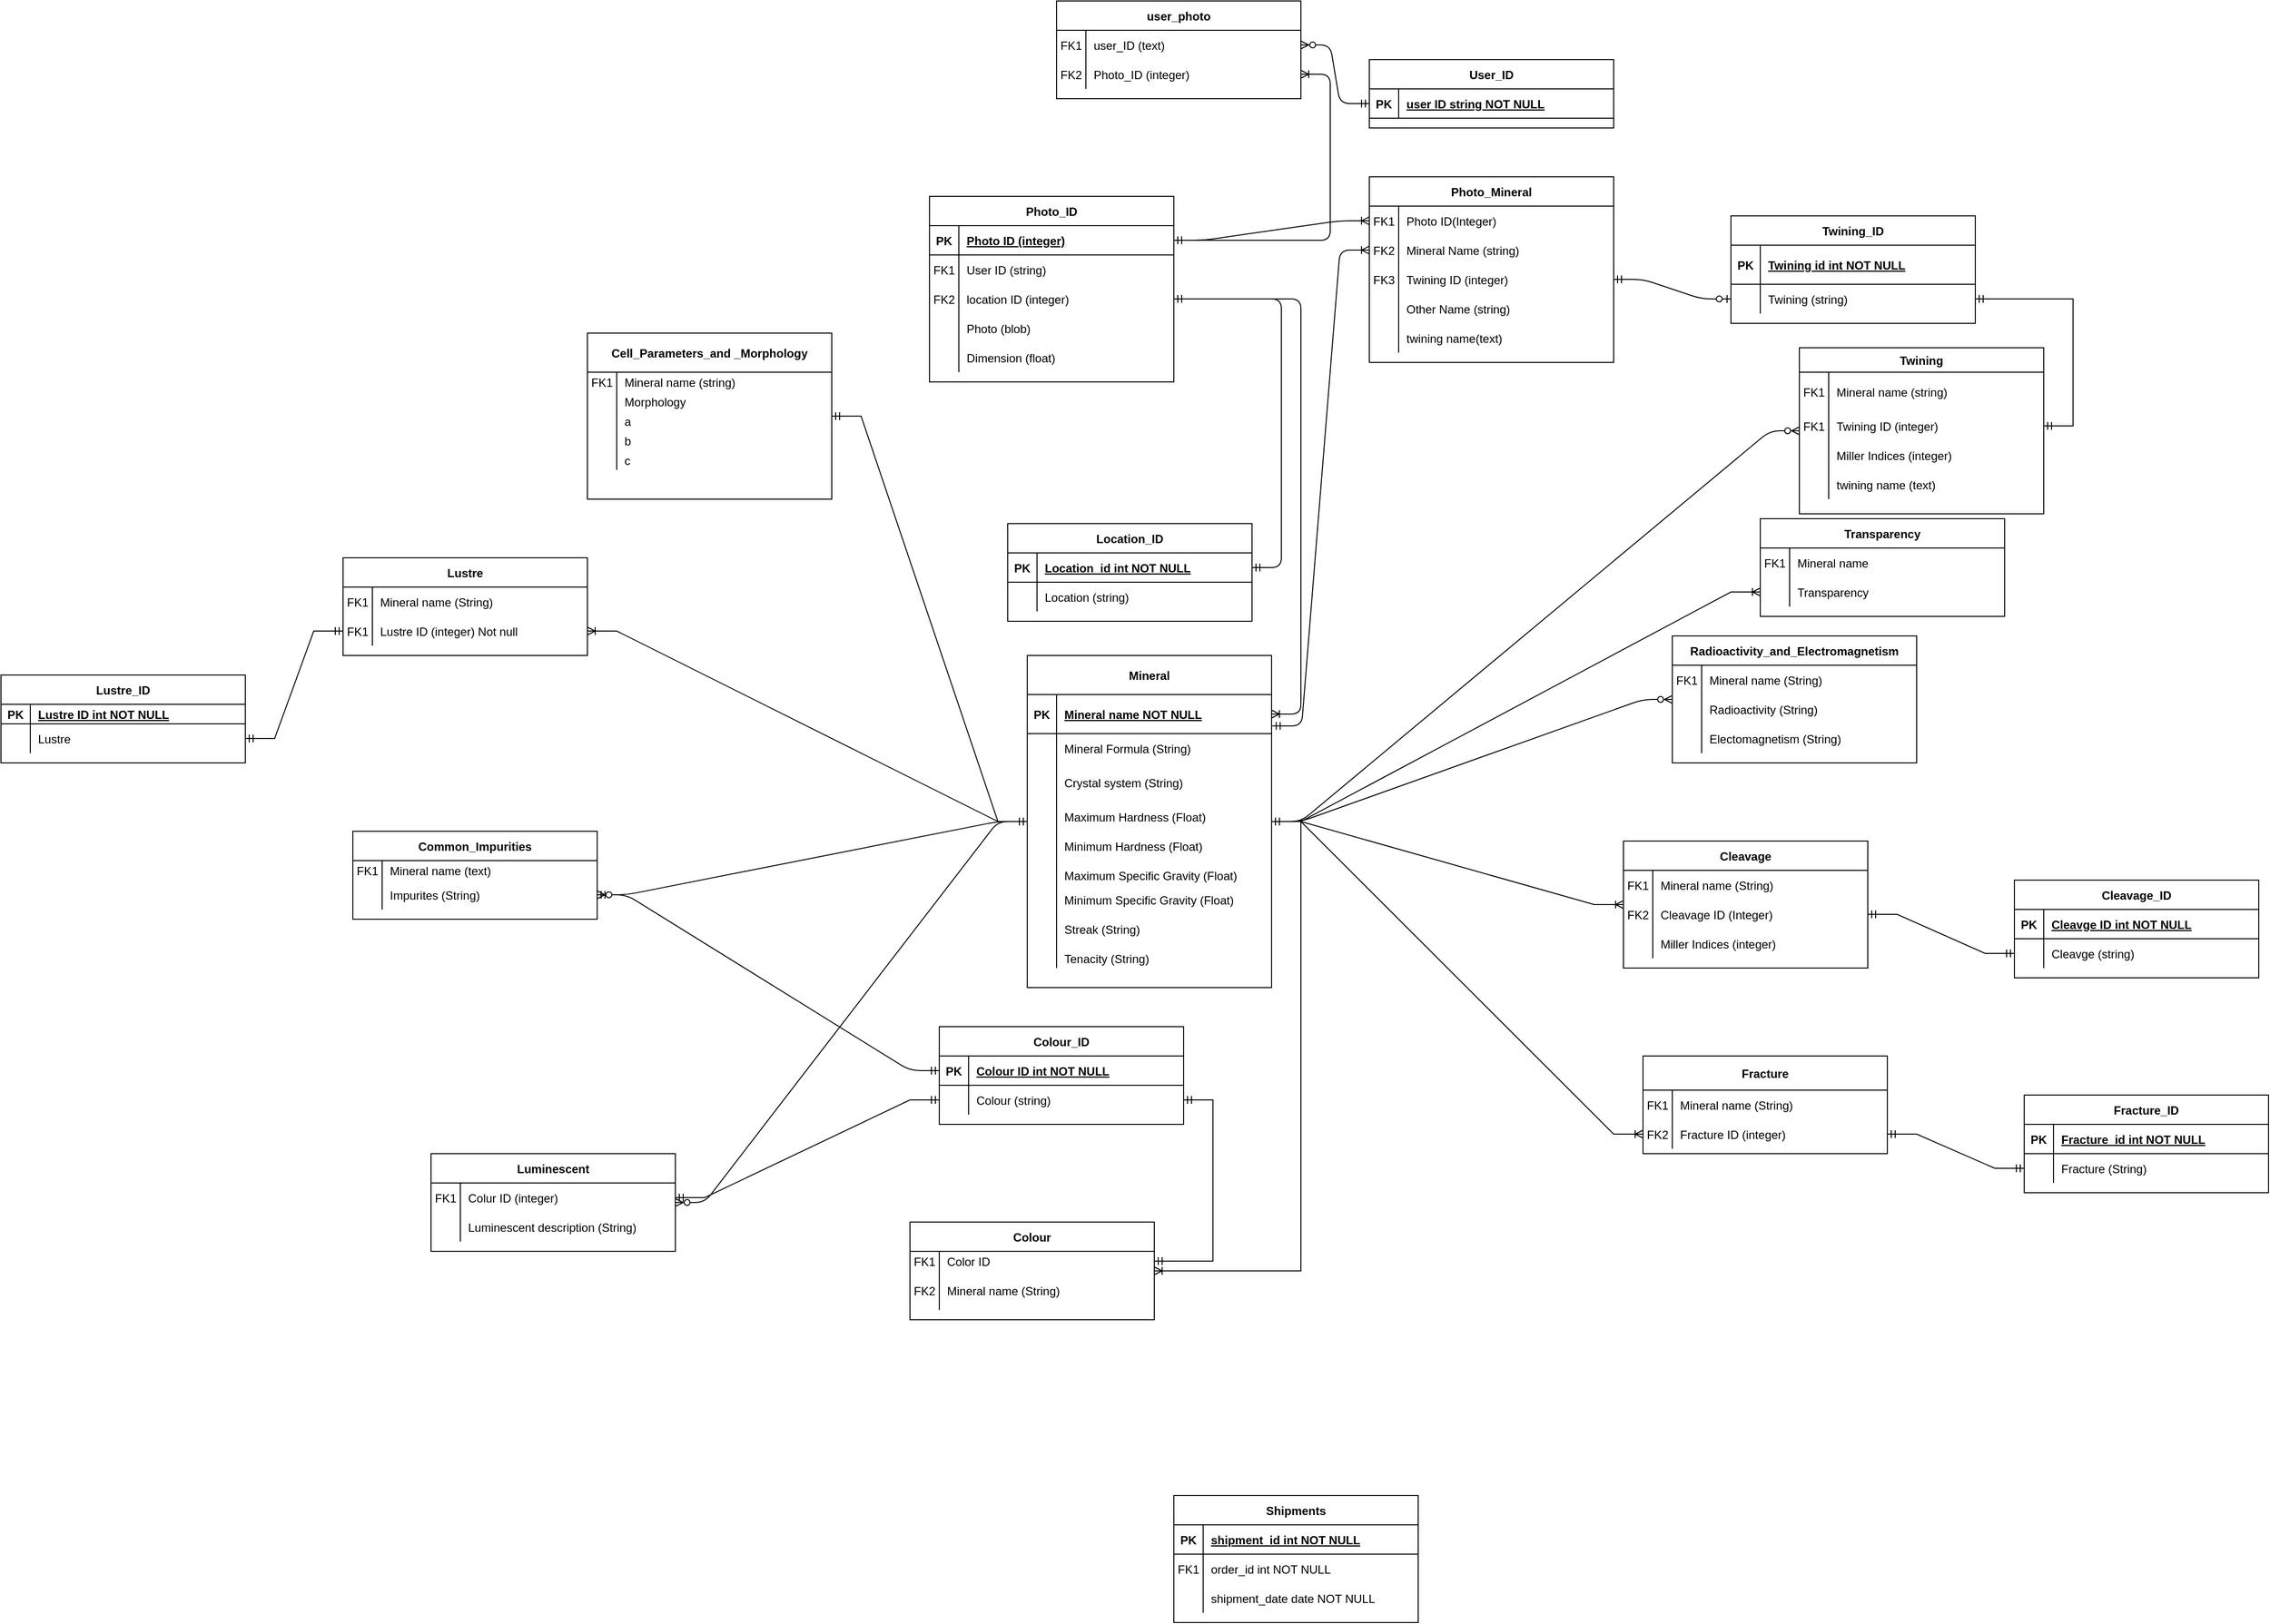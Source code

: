 <mxfile version="14.7.0" type="device"><diagram id="R2lEEEUBdFMjLlhIrx00" name="Page-1"><mxGraphModel dx="2202" dy="2283" grid="1" gridSize="10" guides="1" tooltips="1" connect="1" arrows="1" fold="1" page="0" pageScale="1" pageWidth="3300" pageHeight="4681" math="0" shadow="0" extFonts="Permanent Marker^https://fonts.googleapis.com/css?family=Permanent+Marker"><root><object label="" id="0"><mxCell/></object><mxCell id="1" parent="0"/><mxCell id="C-vyLk0tnHw3VtMMgP7b-2" value="Common_Impurities" style="shape=table;startSize=30;container=1;collapsible=1;childLayout=tableLayout;fixedRows=1;rowLines=0;fontStyle=1;align=center;resizeLast=1;" parent="1" vertex="1"><mxGeometry x="-480" y="-490" width="250" height="90" as="geometry"/></mxCell><mxCell id="C-vyLk0tnHw3VtMMgP7b-6" value="" style="shape=partialRectangle;collapsible=0;dropTarget=0;pointerEvents=0;fillColor=none;points=[[0,0.5],[1,0.5]];portConstraint=eastwest;top=0;left=0;right=0;bottom=0;" parent="C-vyLk0tnHw3VtMMgP7b-2" vertex="1"><mxGeometry y="30" width="250" height="20" as="geometry"/></mxCell><mxCell id="C-vyLk0tnHw3VtMMgP7b-7" value="FK1" style="shape=partialRectangle;overflow=hidden;connectable=0;fillColor=none;top=0;left=0;bottom=0;right=0;" parent="C-vyLk0tnHw3VtMMgP7b-6" vertex="1"><mxGeometry width="30" height="20" as="geometry"/></mxCell><mxCell id="C-vyLk0tnHw3VtMMgP7b-8" value="Mineral name (text)" style="shape=partialRectangle;overflow=hidden;connectable=0;fillColor=none;top=0;left=0;bottom=0;right=0;align=left;spacingLeft=6;" parent="C-vyLk0tnHw3VtMMgP7b-6" vertex="1"><mxGeometry x="30" width="220" height="20" as="geometry"/></mxCell><mxCell id="C-vyLk0tnHw3VtMMgP7b-9" value="" style="shape=partialRectangle;collapsible=0;dropTarget=0;pointerEvents=0;fillColor=none;points=[[0,0.5],[1,0.5]];portConstraint=eastwest;top=0;left=0;right=0;bottom=0;" parent="C-vyLk0tnHw3VtMMgP7b-2" vertex="1"><mxGeometry y="50" width="250" height="30" as="geometry"/></mxCell><mxCell id="C-vyLk0tnHw3VtMMgP7b-10" value="" style="shape=partialRectangle;overflow=hidden;connectable=0;fillColor=none;top=0;left=0;bottom=0;right=0;" parent="C-vyLk0tnHw3VtMMgP7b-9" vertex="1"><mxGeometry width="30" height="30" as="geometry"/></mxCell><mxCell id="C-vyLk0tnHw3VtMMgP7b-11" value="Impurites (String)" style="shape=partialRectangle;overflow=hidden;connectable=0;fillColor=none;top=0;left=0;bottom=0;right=0;align=left;spacingLeft=6;" parent="C-vyLk0tnHw3VtMMgP7b-9" vertex="1"><mxGeometry x="30" width="220" height="30" as="geometry"/></mxCell><mxCell id="C-vyLk0tnHw3VtMMgP7b-23" value="Mineral" style="shape=table;startSize=40;container=1;collapsible=1;childLayout=tableLayout;fixedRows=1;rowLines=0;fontStyle=1;align=center;resizeLast=1;" parent="1" vertex="1"><mxGeometry x="210" y="-670" width="250" height="340" as="geometry"/></mxCell><mxCell id="C-vyLk0tnHw3VtMMgP7b-24" value="" style="shape=partialRectangle;collapsible=0;dropTarget=0;pointerEvents=0;fillColor=none;points=[[0,0.5],[1,0.5]];portConstraint=eastwest;top=0;left=0;right=0;bottom=1;" parent="C-vyLk0tnHw3VtMMgP7b-23" vertex="1"><mxGeometry y="40" width="250" height="40" as="geometry"/></mxCell><mxCell id="C-vyLk0tnHw3VtMMgP7b-25" value="PK" style="shape=partialRectangle;overflow=hidden;connectable=0;fillColor=none;top=0;left=0;bottom=0;right=0;fontStyle=1;" parent="C-vyLk0tnHw3VtMMgP7b-24" vertex="1"><mxGeometry width="30" height="40" as="geometry"/></mxCell><mxCell id="C-vyLk0tnHw3VtMMgP7b-26" value="Mineral name NOT NULL " style="shape=partialRectangle;overflow=hidden;connectable=0;fillColor=none;top=0;left=0;bottom=0;right=0;align=left;spacingLeft=6;fontStyle=5;" parent="C-vyLk0tnHw3VtMMgP7b-24" vertex="1"><mxGeometry x="30" width="220" height="40" as="geometry"/></mxCell><mxCell id="C-vyLk0tnHw3VtMMgP7b-27" value="" style="shape=partialRectangle;collapsible=0;dropTarget=0;pointerEvents=0;fillColor=none;points=[[0,0.5],[1,0.5]];portConstraint=eastwest;top=0;left=0;right=0;bottom=0;" parent="C-vyLk0tnHw3VtMMgP7b-23" vertex="1"><mxGeometry y="80" width="250" height="30" as="geometry"/></mxCell><mxCell id="C-vyLk0tnHw3VtMMgP7b-28" value="" style="shape=partialRectangle;overflow=hidden;connectable=0;fillColor=none;top=0;left=0;bottom=0;right=0;" parent="C-vyLk0tnHw3VtMMgP7b-27" vertex="1"><mxGeometry width="30" height="30" as="geometry"/></mxCell><mxCell id="C-vyLk0tnHw3VtMMgP7b-29" value="Mineral Formula (String)" style="shape=partialRectangle;overflow=hidden;connectable=0;fillColor=none;top=0;left=0;bottom=0;right=0;align=left;spacingLeft=6;" parent="C-vyLk0tnHw3VtMMgP7b-27" vertex="1"><mxGeometry x="30" width="220" height="30" as="geometry"/></mxCell><mxCell id="C-vyLk0tnHw3VtMMgP7b-20" value="" style="shape=partialRectangle;collapsible=0;dropTarget=0;pointerEvents=0;fillColor=none;points=[[0,0.5],[1,0.5]];portConstraint=eastwest;top=0;left=0;right=0;bottom=0;" parent="C-vyLk0tnHw3VtMMgP7b-23" vertex="1"><mxGeometry y="110" width="250" height="40" as="geometry"/></mxCell><mxCell id="C-vyLk0tnHw3VtMMgP7b-21" value="" style="shape=partialRectangle;overflow=hidden;connectable=0;fillColor=none;top=0;left=0;bottom=0;right=0;" parent="C-vyLk0tnHw3VtMMgP7b-20" vertex="1"><mxGeometry width="30" height="40" as="geometry"/></mxCell><mxCell id="C-vyLk0tnHw3VtMMgP7b-22" value="Crystal system (String)" style="shape=partialRectangle;overflow=hidden;connectable=0;fillColor=none;top=0;left=0;bottom=0;right=0;align=left;spacingLeft=6;" parent="C-vyLk0tnHw3VtMMgP7b-20" vertex="1"><mxGeometry x="30" width="220" height="40" as="geometry"/></mxCell><mxCell id="e_L0GPnUvOGVrvw11UPK-75" value="" style="shape=partialRectangle;collapsible=0;dropTarget=0;pointerEvents=0;fillColor=none;points=[[0,0.5],[1,0.5]];portConstraint=eastwest;top=0;left=0;right=0;bottom=0;" parent="C-vyLk0tnHw3VtMMgP7b-23" vertex="1"><mxGeometry y="150" width="250" height="30" as="geometry"/></mxCell><mxCell id="e_L0GPnUvOGVrvw11UPK-76" value="" style="shape=partialRectangle;overflow=hidden;connectable=0;fillColor=none;top=0;left=0;bottom=0;right=0;" parent="e_L0GPnUvOGVrvw11UPK-75" vertex="1"><mxGeometry width="30" height="30" as="geometry"/></mxCell><mxCell id="e_L0GPnUvOGVrvw11UPK-77" value="Maximum Hardness (Float)" style="shape=partialRectangle;overflow=hidden;connectable=0;fillColor=none;top=0;left=0;bottom=0;right=0;align=left;spacingLeft=6;" parent="e_L0GPnUvOGVrvw11UPK-75" vertex="1"><mxGeometry x="30" width="220" height="30" as="geometry"/></mxCell><mxCell id="e_L0GPnUvOGVrvw11UPK-68" value="" style="shape=partialRectangle;collapsible=0;dropTarget=0;pointerEvents=0;fillColor=none;points=[[0,0.5],[1,0.5]];portConstraint=eastwest;top=0;left=0;right=0;bottom=0;" parent="C-vyLk0tnHw3VtMMgP7b-23" vertex="1"><mxGeometry y="180" width="250" height="30" as="geometry"/></mxCell><mxCell id="e_L0GPnUvOGVrvw11UPK-69" value="" style="shape=partialRectangle;overflow=hidden;connectable=0;fillColor=none;top=0;left=0;bottom=0;right=0;" parent="e_L0GPnUvOGVrvw11UPK-68" vertex="1"><mxGeometry width="30" height="30" as="geometry"/></mxCell><mxCell id="e_L0GPnUvOGVrvw11UPK-70" value="Minimum Hardness (Float)" style="shape=partialRectangle;overflow=hidden;connectable=0;fillColor=none;top=0;left=0;bottom=0;right=0;align=left;spacingLeft=6;" parent="e_L0GPnUvOGVrvw11UPK-68" vertex="1"><mxGeometry x="30" width="220" height="30" as="geometry"/></mxCell><mxCell id="e_L0GPnUvOGVrvw11UPK-88" value="" style="shape=partialRectangle;collapsible=0;dropTarget=0;pointerEvents=0;fillColor=none;points=[[0,0.5],[1,0.5]];portConstraint=eastwest;top=0;left=0;right=0;bottom=0;" parent="C-vyLk0tnHw3VtMMgP7b-23" vertex="1"><mxGeometry y="210" width="250" height="30" as="geometry"/></mxCell><mxCell id="e_L0GPnUvOGVrvw11UPK-89" value="" style="shape=partialRectangle;overflow=hidden;connectable=0;fillColor=none;top=0;left=0;bottom=0;right=0;" parent="e_L0GPnUvOGVrvw11UPK-88" vertex="1"><mxGeometry width="30" height="30" as="geometry"/></mxCell><mxCell id="e_L0GPnUvOGVrvw11UPK-90" value="Maximum Specific Gravity (Float)" style="shape=partialRectangle;overflow=hidden;connectable=0;fillColor=none;top=0;left=0;bottom=0;right=0;align=left;spacingLeft=6;" parent="e_L0GPnUvOGVrvw11UPK-88" vertex="1"><mxGeometry x="30" width="220" height="30" as="geometry"/></mxCell><mxCell id="e_L0GPnUvOGVrvw11UPK-105" value="" style="shape=partialRectangle;collapsible=0;dropTarget=0;pointerEvents=0;fillColor=none;points=[[0,0.5],[1,0.5]];portConstraint=eastwest;top=0;left=0;right=0;bottom=0;" parent="C-vyLk0tnHw3VtMMgP7b-23" vertex="1"><mxGeometry y="240" width="250" height="20" as="geometry"/></mxCell><mxCell id="e_L0GPnUvOGVrvw11UPK-106" value="" style="shape=partialRectangle;overflow=hidden;connectable=0;fillColor=none;top=0;left=0;bottom=0;right=0;" parent="e_L0GPnUvOGVrvw11UPK-105" vertex="1"><mxGeometry width="30" height="20" as="geometry"/></mxCell><mxCell id="e_L0GPnUvOGVrvw11UPK-107" value="Minimum Specific Gravity (Float)" style="shape=partialRectangle;overflow=hidden;connectable=0;fillColor=none;top=0;left=0;bottom=0;right=0;align=left;spacingLeft=6;" parent="e_L0GPnUvOGVrvw11UPK-105" vertex="1"><mxGeometry x="30" width="220" height="20" as="geometry"/></mxCell><mxCell id="e_L0GPnUvOGVrvw11UPK-58" value="" style="shape=partialRectangle;collapsible=0;dropTarget=0;pointerEvents=0;fillColor=none;points=[[0,0.5],[1,0.5]];portConstraint=eastwest;top=0;left=0;right=0;bottom=0;" parent="C-vyLk0tnHw3VtMMgP7b-23" vertex="1"><mxGeometry y="260" width="250" height="40" as="geometry"/></mxCell><mxCell id="e_L0GPnUvOGVrvw11UPK-59" value="" style="shape=partialRectangle;overflow=hidden;connectable=0;fillColor=none;top=0;left=0;bottom=0;right=0;" parent="e_L0GPnUvOGVrvw11UPK-58" vertex="1"><mxGeometry width="30" height="40" as="geometry"/></mxCell><mxCell id="e_L0GPnUvOGVrvw11UPK-60" value="Streak (String)" style="shape=partialRectangle;overflow=hidden;connectable=0;fillColor=none;top=0;left=0;bottom=0;right=0;align=left;spacingLeft=6;" parent="e_L0GPnUvOGVrvw11UPK-58" vertex="1"><mxGeometry x="30" width="220" height="40" as="geometry"/></mxCell><mxCell id="e_L0GPnUvOGVrvw11UPK-55" value="" style="shape=partialRectangle;collapsible=0;dropTarget=0;pointerEvents=0;fillColor=none;points=[[0,0.5],[1,0.5]];portConstraint=eastwest;top=0;left=0;right=0;bottom=0;" parent="C-vyLk0tnHw3VtMMgP7b-23" vertex="1"><mxGeometry y="300" width="250" height="20" as="geometry"/></mxCell><mxCell id="e_L0GPnUvOGVrvw11UPK-56" value="" style="shape=partialRectangle;overflow=hidden;connectable=0;fillColor=none;top=0;left=0;bottom=0;right=0;" parent="e_L0GPnUvOGVrvw11UPK-55" vertex="1"><mxGeometry width="30" height="20" as="geometry"/></mxCell><mxCell id="e_L0GPnUvOGVrvw11UPK-57" value="Tenacity (String)" style="shape=partialRectangle;overflow=hidden;connectable=0;fillColor=none;top=0;left=0;bottom=0;right=0;align=left;spacingLeft=6;" parent="e_L0GPnUvOGVrvw11UPK-55" vertex="1"><mxGeometry x="30" width="220" height="20" as="geometry"/></mxCell><mxCell id="e_L0GPnUvOGVrvw11UPK-81" value="Fracture" style="shape=table;startSize=35;container=1;collapsible=1;childLayout=tableLayout;fixedRows=1;rowLines=0;fontStyle=1;align=center;resizeLast=1;" parent="1" vertex="1"><mxGeometry x="840" y="-260" width="250" height="100" as="geometry"/></mxCell><mxCell id="e_L0GPnUvOGVrvw11UPK-85" value="" style="shape=partialRectangle;collapsible=0;dropTarget=0;pointerEvents=0;fillColor=none;points=[[0,0.5],[1,0.5]];portConstraint=eastwest;top=0;left=0;right=0;bottom=0;" parent="e_L0GPnUvOGVrvw11UPK-81" vertex="1"><mxGeometry y="35" width="250" height="30" as="geometry"/></mxCell><mxCell id="e_L0GPnUvOGVrvw11UPK-86" value="FK1" style="shape=partialRectangle;overflow=hidden;connectable=0;fillColor=none;top=0;left=0;bottom=0;right=0;" parent="e_L0GPnUvOGVrvw11UPK-85" vertex="1"><mxGeometry width="30" height="30" as="geometry"/></mxCell><mxCell id="e_L0GPnUvOGVrvw11UPK-87" value="Mineral name (String)" style="shape=partialRectangle;overflow=hidden;connectable=0;fillColor=none;top=0;left=0;bottom=0;right=0;align=left;spacingLeft=6;" parent="e_L0GPnUvOGVrvw11UPK-85" vertex="1"><mxGeometry x="30" width="220" height="30" as="geometry"/></mxCell><mxCell id="e_L0GPnUvOGVrvw11UPK-134" value="" style="shape=partialRectangle;collapsible=0;dropTarget=0;pointerEvents=0;fillColor=none;points=[[0,0.5],[1,0.5]];portConstraint=eastwest;top=0;left=0;right=0;bottom=0;" parent="e_L0GPnUvOGVrvw11UPK-81" vertex="1"><mxGeometry y="65" width="250" height="30" as="geometry"/></mxCell><mxCell id="e_L0GPnUvOGVrvw11UPK-135" value="FK2" style="shape=partialRectangle;overflow=hidden;connectable=0;fillColor=none;top=0;left=0;bottom=0;right=0;" parent="e_L0GPnUvOGVrvw11UPK-134" vertex="1"><mxGeometry width="30" height="30" as="geometry"/></mxCell><mxCell id="e_L0GPnUvOGVrvw11UPK-136" value="Fracture ID (integer)" style="shape=partialRectangle;overflow=hidden;connectable=0;fillColor=none;top=0;left=0;bottom=0;right=0;align=left;spacingLeft=6;" parent="e_L0GPnUvOGVrvw11UPK-134" vertex="1"><mxGeometry x="30" width="220" height="30" as="geometry"/></mxCell><mxCell id="e_L0GPnUvOGVrvw11UPK-91" value="Colour" style="shape=table;startSize=30;container=1;collapsible=1;childLayout=tableLayout;fixedRows=1;rowLines=0;fontStyle=1;align=center;resizeLast=1;" parent="1" vertex="1"><mxGeometry x="90" y="-90" width="250" height="100" as="geometry"/></mxCell><mxCell id="e_L0GPnUvOGVrvw11UPK-154" value="" style="shape=partialRectangle;collapsible=0;dropTarget=0;pointerEvents=0;fillColor=none;points=[[0,0.5],[1,0.5]];portConstraint=eastwest;top=0;left=0;right=0;bottom=0;" parent="e_L0GPnUvOGVrvw11UPK-91" vertex="1"><mxGeometry y="30" width="250" height="20" as="geometry"/></mxCell><mxCell id="e_L0GPnUvOGVrvw11UPK-155" value="FK1" style="shape=partialRectangle;overflow=hidden;connectable=0;fillColor=none;top=0;left=0;bottom=0;right=0;" parent="e_L0GPnUvOGVrvw11UPK-154" vertex="1"><mxGeometry width="30" height="20" as="geometry"/></mxCell><mxCell id="e_L0GPnUvOGVrvw11UPK-156" value="Color ID" style="shape=partialRectangle;overflow=hidden;connectable=0;fillColor=none;top=0;left=0;bottom=0;right=0;align=left;spacingLeft=6;" parent="e_L0GPnUvOGVrvw11UPK-154" vertex="1"><mxGeometry x="30" width="220" height="20" as="geometry"/></mxCell><mxCell id="e_L0GPnUvOGVrvw11UPK-95" value="" style="shape=partialRectangle;collapsible=0;dropTarget=0;pointerEvents=0;fillColor=none;points=[[0,0.5],[1,0.5]];portConstraint=eastwest;top=0;left=0;right=0;bottom=0;" parent="e_L0GPnUvOGVrvw11UPK-91" vertex="1"><mxGeometry y="50" width="250" height="40" as="geometry"/></mxCell><mxCell id="e_L0GPnUvOGVrvw11UPK-96" value="FK2" style="shape=partialRectangle;overflow=hidden;connectable=0;fillColor=none;top=0;left=0;bottom=0;right=0;" parent="e_L0GPnUvOGVrvw11UPK-95" vertex="1"><mxGeometry width="30" height="40" as="geometry"/></mxCell><mxCell id="e_L0GPnUvOGVrvw11UPK-97" value="Mineral name (String)" style="shape=partialRectangle;overflow=hidden;connectable=0;fillColor=none;top=0;left=0;bottom=0;right=0;align=left;spacingLeft=6;" parent="e_L0GPnUvOGVrvw11UPK-95" vertex="1"><mxGeometry x="30" width="220" height="40" as="geometry"/></mxCell><mxCell id="e_L0GPnUvOGVrvw11UPK-110" value="Cleavage" style="shape=table;startSize=30;container=1;collapsible=1;childLayout=tableLayout;fixedRows=1;rowLines=0;fontStyle=1;align=center;resizeLast=1;" parent="1" vertex="1"><mxGeometry x="820" y="-480" width="250" height="130" as="geometry"/></mxCell><mxCell id="e_L0GPnUvOGVrvw11UPK-114" value="" style="shape=partialRectangle;collapsible=0;dropTarget=0;pointerEvents=0;fillColor=none;points=[[0,0.5],[1,0.5]];portConstraint=eastwest;top=0;left=0;right=0;bottom=0;" parent="e_L0GPnUvOGVrvw11UPK-110" vertex="1"><mxGeometry y="30" width="250" height="30" as="geometry"/></mxCell><mxCell id="e_L0GPnUvOGVrvw11UPK-115" value="FK1" style="shape=partialRectangle;overflow=hidden;connectable=0;fillColor=none;top=0;left=0;bottom=0;right=0;" parent="e_L0GPnUvOGVrvw11UPK-114" vertex="1"><mxGeometry width="30" height="30" as="geometry"/></mxCell><mxCell id="e_L0GPnUvOGVrvw11UPK-116" value="Mineral name (String)" style="shape=partialRectangle;overflow=hidden;connectable=0;fillColor=none;top=0;left=0;bottom=0;right=0;align=left;spacingLeft=6;" parent="e_L0GPnUvOGVrvw11UPK-114" vertex="1"><mxGeometry x="30" width="220" height="30" as="geometry"/></mxCell><mxCell id="e_L0GPnUvOGVrvw11UPK-117" value="" style="shape=partialRectangle;collapsible=0;dropTarget=0;pointerEvents=0;fillColor=none;points=[[0,0.5],[1,0.5]];portConstraint=eastwest;top=0;left=0;right=0;bottom=0;" parent="e_L0GPnUvOGVrvw11UPK-110" vertex="1"><mxGeometry y="60" width="250" height="30" as="geometry"/></mxCell><mxCell id="e_L0GPnUvOGVrvw11UPK-118" value="FK2" style="shape=partialRectangle;overflow=hidden;connectable=0;fillColor=none;top=0;left=0;bottom=0;right=0;" parent="e_L0GPnUvOGVrvw11UPK-117" vertex="1"><mxGeometry width="30" height="30" as="geometry"/></mxCell><mxCell id="e_L0GPnUvOGVrvw11UPK-119" value="Cleavage ID (Integer)" style="shape=partialRectangle;overflow=hidden;connectable=0;fillColor=none;top=0;left=0;bottom=0;right=0;align=left;spacingLeft=6;" parent="e_L0GPnUvOGVrvw11UPK-117" vertex="1"><mxGeometry x="30" width="220" height="30" as="geometry"/></mxCell><mxCell id="WiPGGmgPCr1HIN6wd3PK-28" value="" style="shape=partialRectangle;collapsible=0;dropTarget=0;pointerEvents=0;fillColor=none;points=[[0,0.5],[1,0.5]];portConstraint=eastwest;top=0;left=0;right=0;bottom=0;" parent="e_L0GPnUvOGVrvw11UPK-110" vertex="1"><mxGeometry y="90" width="250" height="30" as="geometry"/></mxCell><mxCell id="WiPGGmgPCr1HIN6wd3PK-29" value="" style="shape=partialRectangle;overflow=hidden;connectable=0;fillColor=none;top=0;left=0;bottom=0;right=0;" parent="WiPGGmgPCr1HIN6wd3PK-28" vertex="1"><mxGeometry width="30" height="30" as="geometry"/></mxCell><mxCell id="WiPGGmgPCr1HIN6wd3PK-30" value="Miller Indices (integer)" style="shape=partialRectangle;overflow=hidden;connectable=0;fillColor=none;top=0;left=0;bottom=0;right=0;align=left;spacingLeft=6;" parent="WiPGGmgPCr1HIN6wd3PK-28" vertex="1"><mxGeometry x="30" width="220" height="30" as="geometry"/></mxCell><mxCell id="e_L0GPnUvOGVrvw11UPK-120" value="Transparency" style="shape=table;startSize=30;container=1;collapsible=1;childLayout=tableLayout;fixedRows=1;rowLines=0;fontStyle=1;align=center;resizeLast=1;" parent="1" vertex="1"><mxGeometry x="960" y="-810" width="250" height="100" as="geometry"/></mxCell><mxCell id="e_L0GPnUvOGVrvw11UPK-124" value="" style="shape=partialRectangle;collapsible=0;dropTarget=0;pointerEvents=0;fillColor=none;points=[[0,0.5],[1,0.5]];portConstraint=eastwest;top=0;left=0;right=0;bottom=0;" parent="e_L0GPnUvOGVrvw11UPK-120" vertex="1"><mxGeometry y="30" width="250" height="30" as="geometry"/></mxCell><mxCell id="e_L0GPnUvOGVrvw11UPK-125" value="FK1" style="shape=partialRectangle;overflow=hidden;connectable=0;fillColor=none;top=0;left=0;bottom=0;right=0;" parent="e_L0GPnUvOGVrvw11UPK-124" vertex="1"><mxGeometry width="30" height="30" as="geometry"/></mxCell><mxCell id="e_L0GPnUvOGVrvw11UPK-126" value="Mineral name" style="shape=partialRectangle;overflow=hidden;connectable=0;fillColor=none;top=0;left=0;bottom=0;right=0;align=left;spacingLeft=6;" parent="e_L0GPnUvOGVrvw11UPK-124" vertex="1"><mxGeometry x="30" width="220" height="30" as="geometry"/></mxCell><mxCell id="e_L0GPnUvOGVrvw11UPK-127" value="" style="shape=partialRectangle;collapsible=0;dropTarget=0;pointerEvents=0;fillColor=none;points=[[0,0.5],[1,0.5]];portConstraint=eastwest;top=0;left=0;right=0;bottom=0;" parent="e_L0GPnUvOGVrvw11UPK-120" vertex="1"><mxGeometry y="60" width="250" height="30" as="geometry"/></mxCell><mxCell id="e_L0GPnUvOGVrvw11UPK-128" value="" style="shape=partialRectangle;overflow=hidden;connectable=0;fillColor=none;top=0;left=0;bottom=0;right=0;" parent="e_L0GPnUvOGVrvw11UPK-127" vertex="1"><mxGeometry width="30" height="30" as="geometry"/></mxCell><mxCell id="e_L0GPnUvOGVrvw11UPK-129" value="Transparency" style="shape=partialRectangle;overflow=hidden;connectable=0;fillColor=none;top=0;left=0;bottom=0;right=0;align=left;spacingLeft=6;" parent="e_L0GPnUvOGVrvw11UPK-127" vertex="1"><mxGeometry x="30" width="220" height="30" as="geometry"/></mxCell><mxCell id="e_L0GPnUvOGVrvw11UPK-140" value="Radioactivity_and_Electromagnetism" style="shape=table;startSize=30;container=1;collapsible=1;childLayout=tableLayout;fixedRows=1;rowLines=0;fontStyle=1;align=center;resizeLast=1;" parent="1" vertex="1"><mxGeometry x="870" y="-690" width="250" height="130" as="geometry"/></mxCell><mxCell id="e_L0GPnUvOGVrvw11UPK-144" value="" style="shape=partialRectangle;collapsible=0;dropTarget=0;pointerEvents=0;fillColor=none;points=[[0,0.5],[1,0.5]];portConstraint=eastwest;top=0;left=0;right=0;bottom=0;" parent="e_L0GPnUvOGVrvw11UPK-140" vertex="1"><mxGeometry y="30" width="250" height="30" as="geometry"/></mxCell><mxCell id="e_L0GPnUvOGVrvw11UPK-145" value="FK1" style="shape=partialRectangle;overflow=hidden;connectable=0;fillColor=none;top=0;left=0;bottom=0;right=0;" parent="e_L0GPnUvOGVrvw11UPK-144" vertex="1"><mxGeometry width="30" height="30" as="geometry"/></mxCell><mxCell id="e_L0GPnUvOGVrvw11UPK-146" value="Mineral name (String)" style="shape=partialRectangle;overflow=hidden;connectable=0;fillColor=none;top=0;left=0;bottom=0;right=0;align=left;spacingLeft=6;" parent="e_L0GPnUvOGVrvw11UPK-144" vertex="1"><mxGeometry x="30" width="220" height="30" as="geometry"/></mxCell><mxCell id="e_L0GPnUvOGVrvw11UPK-147" value="" style="shape=partialRectangle;collapsible=0;dropTarget=0;pointerEvents=0;fillColor=none;points=[[0,0.5],[1,0.5]];portConstraint=eastwest;top=0;left=0;right=0;bottom=0;" parent="e_L0GPnUvOGVrvw11UPK-140" vertex="1"><mxGeometry y="60" width="250" height="30" as="geometry"/></mxCell><mxCell id="e_L0GPnUvOGVrvw11UPK-148" value="" style="shape=partialRectangle;overflow=hidden;connectable=0;fillColor=none;top=0;left=0;bottom=0;right=0;" parent="e_L0GPnUvOGVrvw11UPK-147" vertex="1"><mxGeometry width="30" height="30" as="geometry"/></mxCell><mxCell id="e_L0GPnUvOGVrvw11UPK-149" value="Radioactivity (String)" style="shape=partialRectangle;overflow=hidden;connectable=0;fillColor=none;top=0;left=0;bottom=0;right=0;align=left;spacingLeft=6;" parent="e_L0GPnUvOGVrvw11UPK-147" vertex="1"><mxGeometry x="30" width="220" height="30" as="geometry"/></mxCell><mxCell id="e_L0GPnUvOGVrvw11UPK-164" value="" style="shape=partialRectangle;collapsible=0;dropTarget=0;pointerEvents=0;fillColor=none;points=[[0,0.5],[1,0.5]];portConstraint=eastwest;top=0;left=0;right=0;bottom=0;" parent="e_L0GPnUvOGVrvw11UPK-140" vertex="1"><mxGeometry y="90" width="250" height="30" as="geometry"/></mxCell><mxCell id="e_L0GPnUvOGVrvw11UPK-165" value="" style="shape=partialRectangle;overflow=hidden;connectable=0;fillColor=none;top=0;left=0;bottom=0;right=0;" parent="e_L0GPnUvOGVrvw11UPK-164" vertex="1"><mxGeometry width="30" height="30" as="geometry"/></mxCell><mxCell id="e_L0GPnUvOGVrvw11UPK-166" value="Electomagnetism (String)" style="shape=partialRectangle;overflow=hidden;connectable=0;fillColor=none;top=0;left=0;bottom=0;right=0;align=left;spacingLeft=6;" parent="e_L0GPnUvOGVrvw11UPK-164" vertex="1"><mxGeometry x="30" width="220" height="30" as="geometry"/></mxCell><mxCell id="e_L0GPnUvOGVrvw11UPK-150" value="Colour_ID" style="shape=table;startSize=30;container=1;collapsible=1;childLayout=tableLayout;fixedRows=1;rowLines=0;fontStyle=1;align=center;resizeLast=1;" parent="1" vertex="1"><mxGeometry x="120" y="-290" width="250" height="100" as="geometry"/></mxCell><mxCell id="e_L0GPnUvOGVrvw11UPK-151" value="" style="shape=partialRectangle;collapsible=0;dropTarget=0;pointerEvents=0;fillColor=none;points=[[0,0.5],[1,0.5]];portConstraint=eastwest;top=0;left=0;right=0;bottom=1;" parent="e_L0GPnUvOGVrvw11UPK-150" vertex="1"><mxGeometry y="30" width="250" height="30" as="geometry"/></mxCell><mxCell id="e_L0GPnUvOGVrvw11UPK-152" value="PK" style="shape=partialRectangle;overflow=hidden;connectable=0;fillColor=none;top=0;left=0;bottom=0;right=0;fontStyle=1;" parent="e_L0GPnUvOGVrvw11UPK-151" vertex="1"><mxGeometry width="30" height="30" as="geometry"/></mxCell><mxCell id="e_L0GPnUvOGVrvw11UPK-153" value="Colour ID int NOT NULL " style="shape=partialRectangle;overflow=hidden;connectable=0;fillColor=none;top=0;left=0;bottom=0;right=0;align=left;spacingLeft=6;fontStyle=5;" parent="e_L0GPnUvOGVrvw11UPK-151" vertex="1"><mxGeometry x="30" width="220" height="30" as="geometry"/></mxCell><mxCell id="e_L0GPnUvOGVrvw11UPK-157" value="" style="shape=partialRectangle;collapsible=0;dropTarget=0;pointerEvents=0;fillColor=none;points=[[0,0.5],[1,0.5]];portConstraint=eastwest;top=0;left=0;right=0;bottom=0;" parent="e_L0GPnUvOGVrvw11UPK-150" vertex="1"><mxGeometry y="60" width="250" height="30" as="geometry"/></mxCell><mxCell id="e_L0GPnUvOGVrvw11UPK-158" value="" style="shape=partialRectangle;overflow=hidden;connectable=0;fillColor=none;top=0;left=0;bottom=0;right=0;" parent="e_L0GPnUvOGVrvw11UPK-157" vertex="1"><mxGeometry width="30" height="30" as="geometry"/></mxCell><mxCell id="e_L0GPnUvOGVrvw11UPK-159" value="Colour (string)" style="shape=partialRectangle;overflow=hidden;connectable=0;fillColor=none;top=0;left=0;bottom=0;right=0;align=left;spacingLeft=6;" parent="e_L0GPnUvOGVrvw11UPK-157" vertex="1"><mxGeometry x="30" width="220" height="30" as="geometry"/></mxCell><mxCell id="e_L0GPnUvOGVrvw11UPK-169" value="Lustre" style="shape=table;startSize=30;container=1;collapsible=1;childLayout=tableLayout;fixedRows=1;rowLines=0;fontStyle=1;align=center;resizeLast=1;" parent="1" vertex="1"><mxGeometry x="-490" y="-770" width="250" height="100" as="geometry"/></mxCell><mxCell id="e_L0GPnUvOGVrvw11UPK-173" value="" style="shape=partialRectangle;collapsible=0;dropTarget=0;pointerEvents=0;fillColor=none;points=[[0,0.5],[1,0.5]];portConstraint=eastwest;top=0;left=0;right=0;bottom=0;" parent="e_L0GPnUvOGVrvw11UPK-169" vertex="1"><mxGeometry y="30" width="250" height="30" as="geometry"/></mxCell><mxCell id="e_L0GPnUvOGVrvw11UPK-174" value="FK1" style="shape=partialRectangle;overflow=hidden;connectable=0;fillColor=none;top=0;left=0;bottom=0;right=0;" parent="e_L0GPnUvOGVrvw11UPK-173" vertex="1"><mxGeometry width="30" height="30" as="geometry"/></mxCell><mxCell id="e_L0GPnUvOGVrvw11UPK-175" value="Mineral name (String)" style="shape=partialRectangle;overflow=hidden;connectable=0;fillColor=none;top=0;left=0;bottom=0;right=0;align=left;spacingLeft=6;" parent="e_L0GPnUvOGVrvw11UPK-173" vertex="1"><mxGeometry x="30" width="220" height="30" as="geometry"/></mxCell><mxCell id="e_L0GPnUvOGVrvw11UPK-183" value="" style="shape=partialRectangle;collapsible=0;dropTarget=0;pointerEvents=0;fillColor=none;points=[[0,0.5],[1,0.5]];portConstraint=eastwest;top=0;left=0;right=0;bottom=0;" parent="e_L0GPnUvOGVrvw11UPK-169" vertex="1"><mxGeometry y="60" width="250" height="30" as="geometry"/></mxCell><mxCell id="e_L0GPnUvOGVrvw11UPK-184" value="FK1" style="shape=partialRectangle;overflow=hidden;connectable=0;fillColor=none;top=0;left=0;bottom=0;right=0;" parent="e_L0GPnUvOGVrvw11UPK-183" vertex="1"><mxGeometry width="30" height="30" as="geometry"/></mxCell><mxCell id="e_L0GPnUvOGVrvw11UPK-185" value="Lustre ID (integer) Not null" style="shape=partialRectangle;overflow=hidden;connectable=0;fillColor=none;top=0;left=0;bottom=0;right=0;align=left;spacingLeft=6;" parent="e_L0GPnUvOGVrvw11UPK-183" vertex="1"><mxGeometry x="30" width="220" height="30" as="geometry"/></mxCell><mxCell id="e_L0GPnUvOGVrvw11UPK-179" value="Luminescent" style="shape=table;startSize=30;container=1;collapsible=1;childLayout=tableLayout;fixedRows=1;rowLines=0;fontStyle=1;align=center;resizeLast=1;" parent="1" vertex="1"><mxGeometry x="-400" y="-160" width="250" height="100" as="geometry"/></mxCell><mxCell id="e_L0GPnUvOGVrvw11UPK-212" value="" style="shape=partialRectangle;collapsible=0;dropTarget=0;pointerEvents=0;fillColor=none;points=[[0,0.5],[1,0.5]];portConstraint=eastwest;top=0;left=0;right=0;bottom=0;" parent="e_L0GPnUvOGVrvw11UPK-179" vertex="1"><mxGeometry y="30" width="250" height="30" as="geometry"/></mxCell><mxCell id="e_L0GPnUvOGVrvw11UPK-213" value="FK1" style="shape=partialRectangle;overflow=hidden;connectable=0;fillColor=none;top=0;left=0;bottom=0;right=0;" parent="e_L0GPnUvOGVrvw11UPK-212" vertex="1"><mxGeometry width="30" height="30" as="geometry"/></mxCell><mxCell id="e_L0GPnUvOGVrvw11UPK-214" value="Colur ID (integer)" style="shape=partialRectangle;overflow=hidden;connectable=0;fillColor=none;top=0;left=0;bottom=0;right=0;align=left;spacingLeft=6;" parent="e_L0GPnUvOGVrvw11UPK-212" vertex="1"><mxGeometry x="30" width="220" height="30" as="geometry"/></mxCell><mxCell id="e_L0GPnUvOGVrvw11UPK-186" value="" style="shape=partialRectangle;collapsible=0;dropTarget=0;pointerEvents=0;fillColor=none;points=[[0,0.5],[1,0.5]];portConstraint=eastwest;top=0;left=0;right=0;bottom=0;" parent="e_L0GPnUvOGVrvw11UPK-179" vertex="1"><mxGeometry y="60" width="250" height="30" as="geometry"/></mxCell><mxCell id="e_L0GPnUvOGVrvw11UPK-187" value="" style="shape=partialRectangle;overflow=hidden;connectable=0;fillColor=none;top=0;left=0;bottom=0;right=0;" parent="e_L0GPnUvOGVrvw11UPK-186" vertex="1"><mxGeometry width="30" height="30" as="geometry"/></mxCell><mxCell id="e_L0GPnUvOGVrvw11UPK-188" value="Luminescent description (String)" style="shape=partialRectangle;overflow=hidden;connectable=0;fillColor=none;top=0;left=0;bottom=0;right=0;align=left;spacingLeft=6;" parent="e_L0GPnUvOGVrvw11UPK-186" vertex="1"><mxGeometry x="30" width="220" height="30" as="geometry"/></mxCell><mxCell id="e_L0GPnUvOGVrvw11UPK-189" value="Lustre_ID" style="shape=table;startSize=30;container=1;collapsible=1;childLayout=tableLayout;fixedRows=1;rowLines=0;fontStyle=1;align=center;resizeLast=1;" parent="1" vertex="1"><mxGeometry x="-840" y="-650" width="250" height="90" as="geometry"/></mxCell><mxCell id="e_L0GPnUvOGVrvw11UPK-180" value="" style="shape=partialRectangle;collapsible=0;dropTarget=0;pointerEvents=0;fillColor=none;points=[[0,0.5],[1,0.5]];portConstraint=eastwest;top=0;left=0;right=0;bottom=1;" parent="e_L0GPnUvOGVrvw11UPK-189" vertex="1"><mxGeometry y="30" width="250" height="20" as="geometry"/></mxCell><mxCell id="e_L0GPnUvOGVrvw11UPK-181" value="PK" style="shape=partialRectangle;overflow=hidden;connectable=0;fillColor=none;top=0;left=0;bottom=0;right=0;fontStyle=1;" parent="e_L0GPnUvOGVrvw11UPK-180" vertex="1"><mxGeometry width="30" height="20" as="geometry"/></mxCell><mxCell id="e_L0GPnUvOGVrvw11UPK-182" value="Lustre ID int NOT NULL " style="shape=partialRectangle;overflow=hidden;connectable=0;fillColor=none;top=0;left=0;bottom=0;right=0;align=left;spacingLeft=6;fontStyle=5;" parent="e_L0GPnUvOGVrvw11UPK-180" vertex="1"><mxGeometry x="30" width="220" height="20" as="geometry"/></mxCell><mxCell id="e_L0GPnUvOGVrvw11UPK-193" value="" style="shape=partialRectangle;collapsible=0;dropTarget=0;pointerEvents=0;fillColor=none;points=[[0,0.5],[1,0.5]];portConstraint=eastwest;top=0;left=0;right=0;bottom=0;" parent="e_L0GPnUvOGVrvw11UPK-189" vertex="1"><mxGeometry y="50" width="250" height="30" as="geometry"/></mxCell><mxCell id="e_L0GPnUvOGVrvw11UPK-194" value="" style="shape=partialRectangle;overflow=hidden;connectable=0;fillColor=none;top=0;left=0;bottom=0;right=0;" parent="e_L0GPnUvOGVrvw11UPK-193" vertex="1"><mxGeometry width="30" height="30" as="geometry"/></mxCell><mxCell id="e_L0GPnUvOGVrvw11UPK-195" value="Lustre" style="shape=partialRectangle;overflow=hidden;connectable=0;fillColor=none;top=0;left=0;bottom=0;right=0;align=left;spacingLeft=6;" parent="e_L0GPnUvOGVrvw11UPK-193" vertex="1"><mxGeometry x="30" width="220" height="30" as="geometry"/></mxCell><mxCell id="WiPGGmgPCr1HIN6wd3PK-1" value="" style="edgeStyle=entityRelationEdgeStyle;fontSize=12;html=1;endArrow=ERoneToMany;startArrow=ERmandOne;rounded=0;" parent="1" source="C-vyLk0tnHw3VtMMgP7b-23" target="e_L0GPnUvOGVrvw11UPK-183" edge="1"><mxGeometry width="100" height="100" relative="1" as="geometry"><mxPoint x="480" y="-270" as="sourcePoint"/><mxPoint x="260" y="10" as="targetPoint"/></mxGeometry></mxCell><mxCell id="WiPGGmgPCr1HIN6wd3PK-9" value="" style="edgeStyle=entityRelationEdgeStyle;fontSize=12;html=1;endArrow=ERoneToMany;startArrow=ERmandOne;rounded=0;" parent="1" source="C-vyLk0tnHw3VtMMgP7b-23" target="e_L0GPnUvOGVrvw11UPK-127" edge="1"><mxGeometry width="100" height="100" relative="1" as="geometry"><mxPoint x="490" y="-350" as="sourcePoint"/><mxPoint x="590" y="-450" as="targetPoint"/></mxGeometry></mxCell><mxCell id="WiPGGmgPCr1HIN6wd3PK-12" value="" style="edgeStyle=entityRelationEdgeStyle;fontSize=12;html=1;endArrow=ERmandOne;startArrow=ERmandOne;rounded=0;" parent="1" source="e_L0GPnUvOGVrvw11UPK-193" target="e_L0GPnUvOGVrvw11UPK-183" edge="1"><mxGeometry width="100" height="100" relative="1" as="geometry"><mxPoint x="420" y="-110" as="sourcePoint"/><mxPoint x="520" y="-210" as="targetPoint"/></mxGeometry></mxCell><mxCell id="WiPGGmgPCr1HIN6wd3PK-13" value="" style="edgeStyle=entityRelationEdgeStyle;fontSize=12;html=1;endArrow=ERoneToMany;startArrow=ERmandOne;rounded=0;" parent="1" source="C-vyLk0tnHw3VtMMgP7b-23" target="e_L0GPnUvOGVrvw11UPK-91" edge="1"><mxGeometry width="100" height="100" relative="1" as="geometry"><mxPoint x="350" y="-630" as="sourcePoint"/><mxPoint x="450" y="-730" as="targetPoint"/></mxGeometry></mxCell><mxCell id="WiPGGmgPCr1HIN6wd3PK-15" value="" style="edgeStyle=entityRelationEdgeStyle;fontSize=12;html=1;endArrow=ERmandOne;startArrow=ERmandOne;rounded=0;" parent="1" source="e_L0GPnUvOGVrvw11UPK-212" target="e_L0GPnUvOGVrvw11UPK-157" edge="1"><mxGeometry width="100" height="100" relative="1" as="geometry"><mxPoint x="250" y="-630" as="sourcePoint"/><mxPoint x="350" y="-730" as="targetPoint"/></mxGeometry></mxCell><mxCell id="WiPGGmgPCr1HIN6wd3PK-16" value="" style="edgeStyle=entityRelationEdgeStyle;fontSize=12;html=1;endArrow=ERmandOne;startArrow=ERmandOne;rounded=0;" parent="1" source="e_L0GPnUvOGVrvw11UPK-157" target="e_L0GPnUvOGVrvw11UPK-154" edge="1"><mxGeometry width="100" height="100" relative="1" as="geometry"><mxPoint x="210" y="-630" as="sourcePoint"/><mxPoint x="310" y="-730" as="targetPoint"/></mxGeometry></mxCell><mxCell id="WiPGGmgPCr1HIN6wd3PK-18" value="" style="edgeStyle=entityRelationEdgeStyle;fontSize=12;html=1;endArrow=ERoneToMany;startArrow=ERmandOne;rounded=0;" parent="1" source="C-vyLk0tnHw3VtMMgP7b-23" target="e_L0GPnUvOGVrvw11UPK-110" edge="1"><mxGeometry width="100" height="100" relative="1" as="geometry"><mxPoint x="540" y="-350" as="sourcePoint"/><mxPoint x="640" y="-450" as="targetPoint"/></mxGeometry></mxCell><mxCell id="WiPGGmgPCr1HIN6wd3PK-21" value="Fracture_ID" style="shape=table;startSize=30;container=1;collapsible=1;childLayout=tableLayout;fixedRows=1;rowLines=0;fontStyle=1;align=center;resizeLast=1;" parent="1" vertex="1"><mxGeometry x="1230" y="-220" width="250" height="100" as="geometry"/></mxCell><mxCell id="WiPGGmgPCr1HIN6wd3PK-22" value="" style="shape=partialRectangle;collapsible=0;dropTarget=0;pointerEvents=0;fillColor=none;points=[[0,0.5],[1,0.5]];portConstraint=eastwest;top=0;left=0;right=0;bottom=1;" parent="WiPGGmgPCr1HIN6wd3PK-21" vertex="1"><mxGeometry y="30" width="250" height="30" as="geometry"/></mxCell><mxCell id="WiPGGmgPCr1HIN6wd3PK-23" value="PK" style="shape=partialRectangle;overflow=hidden;connectable=0;fillColor=none;top=0;left=0;bottom=0;right=0;fontStyle=1;" parent="WiPGGmgPCr1HIN6wd3PK-22" vertex="1"><mxGeometry width="30" height="30" as="geometry"/></mxCell><mxCell id="WiPGGmgPCr1HIN6wd3PK-24" value="Fracture_id int NOT NULL " style="shape=partialRectangle;overflow=hidden;connectable=0;fillColor=none;top=0;left=0;bottom=0;right=0;align=left;spacingLeft=6;fontStyle=5;" parent="WiPGGmgPCr1HIN6wd3PK-22" vertex="1"><mxGeometry x="30" width="220" height="30" as="geometry"/></mxCell><mxCell id="WiPGGmgPCr1HIN6wd3PK-25" value="" style="shape=partialRectangle;collapsible=0;dropTarget=0;pointerEvents=0;fillColor=none;points=[[0,0.5],[1,0.5]];portConstraint=eastwest;top=0;left=0;right=0;bottom=0;" parent="WiPGGmgPCr1HIN6wd3PK-21" vertex="1"><mxGeometry y="60" width="250" height="30" as="geometry"/></mxCell><mxCell id="WiPGGmgPCr1HIN6wd3PK-26" value="" style="shape=partialRectangle;overflow=hidden;connectable=0;fillColor=none;top=0;left=0;bottom=0;right=0;" parent="WiPGGmgPCr1HIN6wd3PK-25" vertex="1"><mxGeometry width="30" height="30" as="geometry"/></mxCell><mxCell id="WiPGGmgPCr1HIN6wd3PK-27" value="Fracture (String)" style="shape=partialRectangle;overflow=hidden;connectable=0;fillColor=none;top=0;left=0;bottom=0;right=0;align=left;spacingLeft=6;" parent="WiPGGmgPCr1HIN6wd3PK-25" vertex="1"><mxGeometry x="30" width="220" height="30" as="geometry"/></mxCell><mxCell id="WiPGGmgPCr1HIN6wd3PK-31" value="Cell_Parameters_and _Morphology" style="shape=table;startSize=40;container=1;collapsible=1;childLayout=tableLayout;fixedRows=1;rowLines=0;fontStyle=1;align=center;resizeLast=1;" parent="1" vertex="1"><mxGeometry x="-240" y="-1000" width="250" height="170" as="geometry"/></mxCell><mxCell id="WiPGGmgPCr1HIN6wd3PK-35" value="" style="shape=partialRectangle;collapsible=0;dropTarget=0;pointerEvents=0;fillColor=none;points=[[0,0.5],[1,0.5]];portConstraint=eastwest;top=0;left=0;right=0;bottom=0;" parent="WiPGGmgPCr1HIN6wd3PK-31" vertex="1"><mxGeometry y="40" width="250" height="20" as="geometry"/></mxCell><mxCell id="WiPGGmgPCr1HIN6wd3PK-36" value="FK1" style="shape=partialRectangle;overflow=hidden;connectable=0;fillColor=none;top=0;left=0;bottom=0;right=0;" parent="WiPGGmgPCr1HIN6wd3PK-35" vertex="1"><mxGeometry width="30" height="20" as="geometry"/></mxCell><mxCell id="WiPGGmgPCr1HIN6wd3PK-37" value="Mineral name (string)" style="shape=partialRectangle;overflow=hidden;connectable=0;fillColor=none;top=0;left=0;bottom=0;right=0;align=left;spacingLeft=6;" parent="WiPGGmgPCr1HIN6wd3PK-35" vertex="1"><mxGeometry x="30" width="220" height="20" as="geometry"/></mxCell><mxCell id="WiPGGmgPCr1HIN6wd3PK-71" value="" style="shape=partialRectangle;collapsible=0;dropTarget=0;pointerEvents=0;fillColor=none;points=[[0,0.5],[1,0.5]];portConstraint=eastwest;top=0;left=0;right=0;bottom=0;" parent="WiPGGmgPCr1HIN6wd3PK-31" vertex="1"><mxGeometry y="60" width="250" height="20" as="geometry"/></mxCell><mxCell id="WiPGGmgPCr1HIN6wd3PK-72" value="" style="shape=partialRectangle;overflow=hidden;connectable=0;fillColor=none;top=0;left=0;bottom=0;right=0;" parent="WiPGGmgPCr1HIN6wd3PK-71" vertex="1"><mxGeometry width="30" height="20" as="geometry"/></mxCell><mxCell id="WiPGGmgPCr1HIN6wd3PK-73" value="Morphology" style="shape=partialRectangle;overflow=hidden;connectable=0;fillColor=none;top=0;left=0;bottom=0;right=0;align=left;spacingLeft=6;" parent="WiPGGmgPCr1HIN6wd3PK-71" vertex="1"><mxGeometry x="30" width="220" height="20" as="geometry"/></mxCell><mxCell id="WiPGGmgPCr1HIN6wd3PK-38" value="" style="shape=partialRectangle;collapsible=0;dropTarget=0;pointerEvents=0;fillColor=none;points=[[0,0.5],[1,0.5]];portConstraint=eastwest;top=0;left=0;right=0;bottom=0;" parent="WiPGGmgPCr1HIN6wd3PK-31" vertex="1"><mxGeometry y="80" width="250" height="20" as="geometry"/></mxCell><mxCell id="WiPGGmgPCr1HIN6wd3PK-39" value="" style="shape=partialRectangle;overflow=hidden;connectable=0;fillColor=none;top=0;left=0;bottom=0;right=0;" parent="WiPGGmgPCr1HIN6wd3PK-38" vertex="1"><mxGeometry width="30" height="20" as="geometry"/></mxCell><mxCell id="WiPGGmgPCr1HIN6wd3PK-40" value="a" style="shape=partialRectangle;overflow=hidden;connectable=0;fillColor=none;top=0;left=0;bottom=0;right=0;align=left;spacingLeft=6;" parent="WiPGGmgPCr1HIN6wd3PK-38" vertex="1"><mxGeometry x="30" width="220" height="20" as="geometry"/></mxCell><mxCell id="WiPGGmgPCr1HIN6wd3PK-61" value="" style="shape=partialRectangle;collapsible=0;dropTarget=0;pointerEvents=0;fillColor=none;points=[[0,0.5],[1,0.5]];portConstraint=eastwest;top=0;left=0;right=0;bottom=0;" parent="WiPGGmgPCr1HIN6wd3PK-31" vertex="1"><mxGeometry y="100" width="250" height="20" as="geometry"/></mxCell><mxCell id="WiPGGmgPCr1HIN6wd3PK-62" value="" style="shape=partialRectangle;overflow=hidden;connectable=0;fillColor=none;top=0;left=0;bottom=0;right=0;" parent="WiPGGmgPCr1HIN6wd3PK-61" vertex="1"><mxGeometry width="30" height="20" as="geometry"/></mxCell><mxCell id="WiPGGmgPCr1HIN6wd3PK-63" value="b" style="shape=partialRectangle;overflow=hidden;connectable=0;fillColor=none;top=0;left=0;bottom=0;right=0;align=left;spacingLeft=6;" parent="WiPGGmgPCr1HIN6wd3PK-61" vertex="1"><mxGeometry x="30" width="220" height="20" as="geometry"/></mxCell><mxCell id="WiPGGmgPCr1HIN6wd3PK-78" value="" style="shape=partialRectangle;collapsible=0;dropTarget=0;pointerEvents=0;fillColor=none;points=[[0,0.5],[1,0.5]];portConstraint=eastwest;top=0;left=0;right=0;bottom=0;" parent="WiPGGmgPCr1HIN6wd3PK-31" vertex="1"><mxGeometry y="120" width="250" height="20" as="geometry"/></mxCell><mxCell id="WiPGGmgPCr1HIN6wd3PK-79" value="" style="shape=partialRectangle;overflow=hidden;connectable=0;fillColor=none;top=0;left=0;bottom=0;right=0;" parent="WiPGGmgPCr1HIN6wd3PK-78" vertex="1"><mxGeometry width="30" height="20" as="geometry"/></mxCell><mxCell id="WiPGGmgPCr1HIN6wd3PK-80" value="c" style="shape=partialRectangle;overflow=hidden;connectable=0;fillColor=none;top=0;left=0;bottom=0;right=0;align=left;spacingLeft=6;" parent="WiPGGmgPCr1HIN6wd3PK-78" vertex="1"><mxGeometry x="30" width="220" height="20" as="geometry"/></mxCell><mxCell id="WiPGGmgPCr1HIN6wd3PK-41" value="Cleavage_ID" style="shape=table;startSize=30;container=1;collapsible=1;childLayout=tableLayout;fixedRows=1;rowLines=0;fontStyle=1;align=center;resizeLast=1;" parent="1" vertex="1"><mxGeometry x="1220" y="-440" width="250" height="100" as="geometry"/></mxCell><mxCell id="WiPGGmgPCr1HIN6wd3PK-42" value="" style="shape=partialRectangle;collapsible=0;dropTarget=0;pointerEvents=0;fillColor=none;points=[[0,0.5],[1,0.5]];portConstraint=eastwest;top=0;left=0;right=0;bottom=1;" parent="WiPGGmgPCr1HIN6wd3PK-41" vertex="1"><mxGeometry y="30" width="250" height="30" as="geometry"/></mxCell><mxCell id="WiPGGmgPCr1HIN6wd3PK-43" value="PK" style="shape=partialRectangle;overflow=hidden;connectable=0;fillColor=none;top=0;left=0;bottom=0;right=0;fontStyle=1;" parent="WiPGGmgPCr1HIN6wd3PK-42" vertex="1"><mxGeometry width="30" height="30" as="geometry"/></mxCell><mxCell id="WiPGGmgPCr1HIN6wd3PK-44" value="Cleavge ID int NOT NULL" style="shape=partialRectangle;overflow=hidden;connectable=0;fillColor=none;top=0;left=0;bottom=0;right=0;align=left;spacingLeft=6;fontStyle=5;" parent="WiPGGmgPCr1HIN6wd3PK-42" vertex="1"><mxGeometry x="30" width="220" height="30" as="geometry"/></mxCell><mxCell id="WiPGGmgPCr1HIN6wd3PK-45" value="" style="shape=partialRectangle;collapsible=0;dropTarget=0;pointerEvents=0;fillColor=none;points=[[0,0.5],[1,0.5]];portConstraint=eastwest;top=0;left=0;right=0;bottom=0;" parent="WiPGGmgPCr1HIN6wd3PK-41" vertex="1"><mxGeometry y="60" width="250" height="30" as="geometry"/></mxCell><mxCell id="WiPGGmgPCr1HIN6wd3PK-46" value="" style="shape=partialRectangle;overflow=hidden;connectable=0;fillColor=none;top=0;left=0;bottom=0;right=0;" parent="WiPGGmgPCr1HIN6wd3PK-45" vertex="1"><mxGeometry width="30" height="30" as="geometry"/></mxCell><mxCell id="WiPGGmgPCr1HIN6wd3PK-47" value="Cleavge (string)" style="shape=partialRectangle;overflow=hidden;connectable=0;fillColor=none;top=0;left=0;bottom=0;right=0;align=left;spacingLeft=6;" parent="WiPGGmgPCr1HIN6wd3PK-45" vertex="1"><mxGeometry x="30" width="220" height="30" as="geometry"/></mxCell><mxCell id="WiPGGmgPCr1HIN6wd3PK-49" value="" style="edgeStyle=entityRelationEdgeStyle;fontSize=12;html=1;endArrow=ERmandOne;startArrow=ERmandOne;rounded=0;" parent="1" source="e_L0GPnUvOGVrvw11UPK-117" target="WiPGGmgPCr1HIN6wd3PK-45" edge="1"><mxGeometry width="100" height="100" relative="1" as="geometry"><mxPoint x="810" y="-100" as="sourcePoint"/><mxPoint x="910" y="-200" as="targetPoint"/></mxGeometry></mxCell><mxCell id="WiPGGmgPCr1HIN6wd3PK-50" value="" style="edgeStyle=entityRelationEdgeStyle;fontSize=12;html=1;endArrow=ERmandOne;startArrow=ERmandOne;rounded=0;" parent="1" source="e_L0GPnUvOGVrvw11UPK-134" target="WiPGGmgPCr1HIN6wd3PK-25" edge="1"><mxGeometry width="100" height="100" relative="1" as="geometry"><mxPoint x="840" y="-20" as="sourcePoint"/><mxPoint x="940" y="-120" as="targetPoint"/></mxGeometry></mxCell><mxCell id="WiPGGmgPCr1HIN6wd3PK-51" value="" style="edgeStyle=entityRelationEdgeStyle;fontSize=12;html=1;endArrow=ERoneToMany;startArrow=ERmandOne;rounded=0;" parent="1" source="C-vyLk0tnHw3VtMMgP7b-23" target="e_L0GPnUvOGVrvw11UPK-134" edge="1"><mxGeometry width="100" height="100" relative="1" as="geometry"><mxPoint x="840" y="-20" as="sourcePoint"/><mxPoint x="670" y="-40" as="targetPoint"/></mxGeometry></mxCell><mxCell id="WiPGGmgPCr1HIN6wd3PK-54" value="Twining_ID" style="shape=table;startSize=30;container=1;collapsible=1;childLayout=tableLayout;fixedRows=1;rowLines=0;fontStyle=1;align=center;resizeLast=1;" parent="1" vertex="1"><mxGeometry x="930" y="-1120" width="250" height="110" as="geometry"/></mxCell><mxCell id="WiPGGmgPCr1HIN6wd3PK-55" value="" style="shape=partialRectangle;collapsible=0;dropTarget=0;pointerEvents=0;fillColor=none;points=[[0,0.5],[1,0.5]];portConstraint=eastwest;top=0;left=0;right=0;bottom=1;" parent="WiPGGmgPCr1HIN6wd3PK-54" vertex="1"><mxGeometry y="30" width="250" height="40" as="geometry"/></mxCell><mxCell id="WiPGGmgPCr1HIN6wd3PK-56" value="PK" style="shape=partialRectangle;overflow=hidden;connectable=0;fillColor=none;top=0;left=0;bottom=0;right=0;fontStyle=1;" parent="WiPGGmgPCr1HIN6wd3PK-55" vertex="1"><mxGeometry width="30" height="40" as="geometry"/></mxCell><mxCell id="WiPGGmgPCr1HIN6wd3PK-57" value="Twining id int NOT NULL " style="shape=partialRectangle;overflow=hidden;connectable=0;fillColor=none;top=0;left=0;bottom=0;right=0;align=left;spacingLeft=6;fontStyle=5;" parent="WiPGGmgPCr1HIN6wd3PK-55" vertex="1"><mxGeometry x="30" width="220" height="40" as="geometry"/></mxCell><mxCell id="WiPGGmgPCr1HIN6wd3PK-88" value="" style="shape=partialRectangle;collapsible=0;dropTarget=0;pointerEvents=0;fillColor=none;points=[[0,0.5],[1,0.5]];portConstraint=eastwest;top=0;left=0;right=0;bottom=0;" parent="WiPGGmgPCr1HIN6wd3PK-54" vertex="1"><mxGeometry y="70" width="250" height="30" as="geometry"/></mxCell><mxCell id="WiPGGmgPCr1HIN6wd3PK-89" value="" style="shape=partialRectangle;overflow=hidden;connectable=0;fillColor=none;top=0;left=0;bottom=0;right=0;" parent="WiPGGmgPCr1HIN6wd3PK-88" vertex="1"><mxGeometry width="30" height="30" as="geometry"/></mxCell><mxCell id="WiPGGmgPCr1HIN6wd3PK-90" value="Twining (string)" style="shape=partialRectangle;overflow=hidden;connectable=0;fillColor=none;top=0;left=0;bottom=0;right=0;align=left;spacingLeft=6;" parent="WiPGGmgPCr1HIN6wd3PK-88" vertex="1"><mxGeometry x="30" width="220" height="30" as="geometry"/></mxCell><mxCell id="WiPGGmgPCr1HIN6wd3PK-64" value="Twining" style="shape=table;startSize=25;container=1;collapsible=1;childLayout=tableLayout;fixedRows=1;rowLines=0;fontStyle=1;align=center;resizeLast=1;" parent="1" vertex="1"><mxGeometry x="1000" y="-985" width="250" height="170" as="geometry"/></mxCell><mxCell id="WiPGGmgPCr1HIN6wd3PK-68" value="" style="shape=partialRectangle;collapsible=0;dropTarget=0;pointerEvents=0;fillColor=none;points=[[0,0.5],[1,0.5]];portConstraint=eastwest;top=0;left=0;right=0;bottom=0;" parent="WiPGGmgPCr1HIN6wd3PK-64" vertex="1"><mxGeometry y="25" width="250" height="40" as="geometry"/></mxCell><mxCell id="WiPGGmgPCr1HIN6wd3PK-69" value="FK1" style="shape=partialRectangle;overflow=hidden;connectable=0;fillColor=none;top=0;left=0;bottom=0;right=0;" parent="WiPGGmgPCr1HIN6wd3PK-68" vertex="1"><mxGeometry width="30" height="40" as="geometry"/></mxCell><mxCell id="WiPGGmgPCr1HIN6wd3PK-70" value="Mineral name (string)" style="shape=partialRectangle;overflow=hidden;connectable=0;fillColor=none;top=0;left=0;bottom=0;right=0;align=left;spacingLeft=6;" parent="WiPGGmgPCr1HIN6wd3PK-68" vertex="1"><mxGeometry x="30" width="220" height="40" as="geometry"/></mxCell><mxCell id="WiPGGmgPCr1HIN6wd3PK-98" value="" style="shape=partialRectangle;collapsible=0;dropTarget=0;pointerEvents=0;fillColor=none;points=[[0,0.5],[1,0.5]];portConstraint=eastwest;top=0;left=0;right=0;bottom=0;" parent="WiPGGmgPCr1HIN6wd3PK-64" vertex="1"><mxGeometry y="65" width="250" height="30" as="geometry"/></mxCell><mxCell id="WiPGGmgPCr1HIN6wd3PK-99" value="FK1" style="shape=partialRectangle;overflow=hidden;connectable=0;fillColor=none;top=0;left=0;bottom=0;right=0;" parent="WiPGGmgPCr1HIN6wd3PK-98" vertex="1"><mxGeometry width="30" height="30" as="geometry"/></mxCell><mxCell id="WiPGGmgPCr1HIN6wd3PK-100" value="Twining ID (integer)" style="shape=partialRectangle;overflow=hidden;connectable=0;fillColor=none;top=0;left=0;bottom=0;right=0;align=left;spacingLeft=6;" parent="WiPGGmgPCr1HIN6wd3PK-98" vertex="1"><mxGeometry x="30" width="220" height="30" as="geometry"/></mxCell><mxCell id="WiPGGmgPCr1HIN6wd3PK-91" value="" style="shape=partialRectangle;collapsible=0;dropTarget=0;pointerEvents=0;fillColor=none;points=[[0,0.5],[1,0.5]];portConstraint=eastwest;top=0;left=0;right=0;bottom=0;" parent="WiPGGmgPCr1HIN6wd3PK-64" vertex="1"><mxGeometry y="95" width="250" height="30" as="geometry"/></mxCell><mxCell id="WiPGGmgPCr1HIN6wd3PK-92" value="" style="shape=partialRectangle;overflow=hidden;connectable=0;fillColor=none;top=0;left=0;bottom=0;right=0;" parent="WiPGGmgPCr1HIN6wd3PK-91" vertex="1"><mxGeometry width="30" height="30" as="geometry"/></mxCell><mxCell id="WiPGGmgPCr1HIN6wd3PK-93" value="Miller Indices (integer)" style="shape=partialRectangle;overflow=hidden;connectable=0;fillColor=none;top=0;left=0;bottom=0;right=0;align=left;spacingLeft=6;" parent="WiPGGmgPCr1HIN6wd3PK-91" vertex="1"><mxGeometry x="30" width="220" height="30" as="geometry"/></mxCell><mxCell id="Xk_aY13vyhfy1IoUEsS1-21" value="" style="shape=partialRectangle;collapsible=0;dropTarget=0;pointerEvents=0;fillColor=none;points=[[0,0.5],[1,0.5]];portConstraint=eastwest;top=0;left=0;right=0;bottom=0;" parent="WiPGGmgPCr1HIN6wd3PK-64" vertex="1"><mxGeometry y="125" width="250" height="30" as="geometry"/></mxCell><mxCell id="Xk_aY13vyhfy1IoUEsS1-22" value="" style="shape=partialRectangle;overflow=hidden;connectable=0;fillColor=none;top=0;left=0;bottom=0;right=0;" parent="Xk_aY13vyhfy1IoUEsS1-21" vertex="1"><mxGeometry width="30" height="30" as="geometry"/></mxCell><mxCell id="Xk_aY13vyhfy1IoUEsS1-23" value="twining name (text)" style="shape=partialRectangle;overflow=hidden;connectable=0;fillColor=none;top=0;left=0;bottom=0;right=0;align=left;spacingLeft=6;" parent="Xk_aY13vyhfy1IoUEsS1-21" vertex="1"><mxGeometry x="30" width="220" height="30" as="geometry"/></mxCell><mxCell id="WiPGGmgPCr1HIN6wd3PK-81" value="" style="edgeStyle=entityRelationEdgeStyle;fontSize=12;html=1;endArrow=ERmandOne;startArrow=ERmandOne;rounded=0;" parent="1" source="WiPGGmgPCr1HIN6wd3PK-31" target="C-vyLk0tnHw3VtMMgP7b-23" edge="1"><mxGeometry width="100" height="100" relative="1" as="geometry"><mxPoint y="-270" as="sourcePoint"/><mxPoint x="100" y="-370" as="targetPoint"/></mxGeometry></mxCell><mxCell id="WiPGGmgPCr1HIN6wd3PK-111" value="" style="edgeStyle=entityRelationEdgeStyle;fontSize=12;html=1;endArrow=ERmandOne;startArrow=ERmandOne;rounded=0;" parent="1" source="WiPGGmgPCr1HIN6wd3PK-98" target="WiPGGmgPCr1HIN6wd3PK-88" edge="1"><mxGeometry width="100" height="100" relative="1" as="geometry"><mxPoint x="420" y="640" as="sourcePoint"/><mxPoint x="520" y="540" as="targetPoint"/></mxGeometry></mxCell><mxCell id="HCe5vKc84RYl0Hjav6zV-3" value="User_ID" style="shape=table;startSize=30;container=1;collapsible=1;childLayout=tableLayout;fixedRows=1;rowLines=0;fontStyle=1;align=center;resizeLast=1;" parent="1" vertex="1"><mxGeometry x="560" y="-1280" width="250" height="70" as="geometry"/></mxCell><mxCell id="HCe5vKc84RYl0Hjav6zV-4" value="" style="shape=partialRectangle;collapsible=0;dropTarget=0;pointerEvents=0;fillColor=none;points=[[0,0.5],[1,0.5]];portConstraint=eastwest;top=0;left=0;right=0;bottom=1;" parent="HCe5vKc84RYl0Hjav6zV-3" vertex="1"><mxGeometry y="30" width="250" height="30" as="geometry"/></mxCell><mxCell id="HCe5vKc84RYl0Hjav6zV-5" value="PK" style="shape=partialRectangle;overflow=hidden;connectable=0;fillColor=none;top=0;left=0;bottom=0;right=0;fontStyle=1;" parent="HCe5vKc84RYl0Hjav6zV-4" vertex="1"><mxGeometry width="30" height="30" as="geometry"/></mxCell><mxCell id="HCe5vKc84RYl0Hjav6zV-6" value="user ID string NOT NULL " style="shape=partialRectangle;overflow=hidden;connectable=0;fillColor=none;top=0;left=0;bottom=0;right=0;align=left;spacingLeft=6;fontStyle=5;" parent="HCe5vKc84RYl0Hjav6zV-4" vertex="1"><mxGeometry x="30" width="220" height="30" as="geometry"/></mxCell><mxCell id="HCe5vKc84RYl0Hjav6zV-13" value="Photo_ID" style="shape=table;startSize=30;container=1;collapsible=1;childLayout=tableLayout;fixedRows=1;rowLines=0;fontStyle=1;align=center;resizeLast=1;" parent="1" vertex="1"><mxGeometry x="110" y="-1140" width="250" height="190" as="geometry"/></mxCell><mxCell id="HCe5vKc84RYl0Hjav6zV-14" value="" style="shape=partialRectangle;collapsible=0;dropTarget=0;pointerEvents=0;fillColor=none;points=[[0,0.5],[1,0.5]];portConstraint=eastwest;top=0;left=0;right=0;bottom=1;" parent="HCe5vKc84RYl0Hjav6zV-13" vertex="1"><mxGeometry y="30" width="250" height="30" as="geometry"/></mxCell><mxCell id="HCe5vKc84RYl0Hjav6zV-15" value="PK" style="shape=partialRectangle;overflow=hidden;connectable=0;fillColor=none;top=0;left=0;bottom=0;right=0;fontStyle=1;" parent="HCe5vKc84RYl0Hjav6zV-14" vertex="1"><mxGeometry width="30" height="30" as="geometry"/></mxCell><mxCell id="HCe5vKc84RYl0Hjav6zV-16" value="Photo ID (integer)" style="shape=partialRectangle;overflow=hidden;connectable=0;fillColor=none;top=0;left=0;bottom=0;right=0;align=left;spacingLeft=6;fontStyle=5;" parent="HCe5vKc84RYl0Hjav6zV-14" vertex="1"><mxGeometry x="30" width="220" height="30" as="geometry"/></mxCell><mxCell id="HCe5vKc84RYl0Hjav6zV-17" value="" style="shape=partialRectangle;collapsible=0;dropTarget=0;pointerEvents=0;fillColor=none;points=[[0,0.5],[1,0.5]];portConstraint=eastwest;top=0;left=0;right=0;bottom=0;" parent="HCe5vKc84RYl0Hjav6zV-13" vertex="1"><mxGeometry y="60" width="250" height="30" as="geometry"/></mxCell><mxCell id="HCe5vKc84RYl0Hjav6zV-18" value="FK1" style="shape=partialRectangle;overflow=hidden;connectable=0;fillColor=none;top=0;left=0;bottom=0;right=0;" parent="HCe5vKc84RYl0Hjav6zV-17" vertex="1"><mxGeometry width="30" height="30" as="geometry"/></mxCell><mxCell id="HCe5vKc84RYl0Hjav6zV-19" value="User ID (string)" style="shape=partialRectangle;overflow=hidden;connectable=0;fillColor=none;top=0;left=0;bottom=0;right=0;align=left;spacingLeft=6;" parent="HCe5vKc84RYl0Hjav6zV-17" vertex="1"><mxGeometry x="30" width="220" height="30" as="geometry"/></mxCell><mxCell id="HCe5vKc84RYl0Hjav6zV-42" value="" style="shape=partialRectangle;collapsible=0;dropTarget=0;pointerEvents=0;fillColor=none;points=[[0,0.5],[1,0.5]];portConstraint=eastwest;top=0;left=0;right=0;bottom=0;" parent="HCe5vKc84RYl0Hjav6zV-13" vertex="1"><mxGeometry y="90" width="250" height="30" as="geometry"/></mxCell><mxCell id="HCe5vKc84RYl0Hjav6zV-43" value="FK2" style="shape=partialRectangle;overflow=hidden;connectable=0;fillColor=none;top=0;left=0;bottom=0;right=0;" parent="HCe5vKc84RYl0Hjav6zV-42" vertex="1"><mxGeometry width="30" height="30" as="geometry"/></mxCell><mxCell id="HCe5vKc84RYl0Hjav6zV-44" value="location ID (integer)" style="shape=partialRectangle;overflow=hidden;connectable=0;fillColor=none;top=0;left=0;bottom=0;right=0;align=left;spacingLeft=6;" parent="HCe5vKc84RYl0Hjav6zV-42" vertex="1"><mxGeometry x="30" width="220" height="30" as="geometry"/></mxCell><mxCell id="HCe5vKc84RYl0Hjav6zV-10" value="" style="shape=partialRectangle;collapsible=0;dropTarget=0;pointerEvents=0;fillColor=none;points=[[0,0.5],[1,0.5]];portConstraint=eastwest;top=0;left=0;right=0;bottom=0;" parent="HCe5vKc84RYl0Hjav6zV-13" vertex="1"><mxGeometry y="120" width="250" height="30" as="geometry"/></mxCell><mxCell id="HCe5vKc84RYl0Hjav6zV-11" value="" style="shape=partialRectangle;overflow=hidden;connectable=0;fillColor=none;top=0;left=0;bottom=0;right=0;" parent="HCe5vKc84RYl0Hjav6zV-10" vertex="1"><mxGeometry width="30" height="30" as="geometry"/></mxCell><mxCell id="HCe5vKc84RYl0Hjav6zV-12" value="Photo (blob)" style="shape=partialRectangle;overflow=hidden;connectable=0;fillColor=none;top=0;left=0;bottom=0;right=0;align=left;spacingLeft=6;" parent="HCe5vKc84RYl0Hjav6zV-10" vertex="1"><mxGeometry x="30" width="220" height="30" as="geometry"/></mxCell><mxCell id="y81cH3j_ZfcrZpwIEtEg-74" value="" style="shape=partialRectangle;collapsible=0;dropTarget=0;pointerEvents=0;fillColor=none;points=[[0,0.5],[1,0.5]];portConstraint=eastwest;top=0;left=0;right=0;bottom=0;" parent="HCe5vKc84RYl0Hjav6zV-13" vertex="1"><mxGeometry y="150" width="250" height="30" as="geometry"/></mxCell><mxCell id="y81cH3j_ZfcrZpwIEtEg-75" value="" style="shape=partialRectangle;overflow=hidden;connectable=0;fillColor=none;top=0;left=0;bottom=0;right=0;" parent="y81cH3j_ZfcrZpwIEtEg-74" vertex="1"><mxGeometry width="30" height="30" as="geometry"/></mxCell><mxCell id="y81cH3j_ZfcrZpwIEtEg-76" value="Dimension (float)" style="shape=partialRectangle;overflow=hidden;connectable=0;fillColor=none;top=0;left=0;bottom=0;right=0;align=left;spacingLeft=6;" parent="y81cH3j_ZfcrZpwIEtEg-74" vertex="1"><mxGeometry x="30" width="220" height="30" as="geometry"/></mxCell><mxCell id="HCe5vKc84RYl0Hjav6zV-23" value="Location_ID" style="shape=table;startSize=30;container=1;collapsible=1;childLayout=tableLayout;fixedRows=1;rowLines=0;fontStyle=1;align=center;resizeLast=1;" parent="1" vertex="1"><mxGeometry x="190" y="-805" width="250" height="100" as="geometry"/></mxCell><mxCell id="HCe5vKc84RYl0Hjav6zV-24" value="" style="shape=partialRectangle;collapsible=0;dropTarget=0;pointerEvents=0;fillColor=none;points=[[0,0.5],[1,0.5]];portConstraint=eastwest;top=0;left=0;right=0;bottom=1;" parent="HCe5vKc84RYl0Hjav6zV-23" vertex="1"><mxGeometry y="30" width="250" height="30" as="geometry"/></mxCell><mxCell id="HCe5vKc84RYl0Hjav6zV-25" value="PK" style="shape=partialRectangle;overflow=hidden;connectable=0;fillColor=none;top=0;left=0;bottom=0;right=0;fontStyle=1;" parent="HCe5vKc84RYl0Hjav6zV-24" vertex="1"><mxGeometry width="30" height="30" as="geometry"/></mxCell><mxCell id="HCe5vKc84RYl0Hjav6zV-26" value="Location_id int NOT NULL " style="shape=partialRectangle;overflow=hidden;connectable=0;fillColor=none;top=0;left=0;bottom=0;right=0;align=left;spacingLeft=6;fontStyle=5;" parent="HCe5vKc84RYl0Hjav6zV-24" vertex="1"><mxGeometry x="30" width="220" height="30" as="geometry"/></mxCell><mxCell id="HCe5vKc84RYl0Hjav6zV-27" value="" style="shape=partialRectangle;collapsible=0;dropTarget=0;pointerEvents=0;fillColor=none;points=[[0,0.5],[1,0.5]];portConstraint=eastwest;top=0;left=0;right=0;bottom=0;" parent="HCe5vKc84RYl0Hjav6zV-23" vertex="1"><mxGeometry y="60" width="250" height="30" as="geometry"/></mxCell><mxCell id="HCe5vKc84RYl0Hjav6zV-28" value="" style="shape=partialRectangle;overflow=hidden;connectable=0;fillColor=none;top=0;left=0;bottom=0;right=0;" parent="HCe5vKc84RYl0Hjav6zV-27" vertex="1"><mxGeometry width="30" height="30" as="geometry"/></mxCell><mxCell id="HCe5vKc84RYl0Hjav6zV-29" value="Location (string)" style="shape=partialRectangle;overflow=hidden;connectable=0;fillColor=none;top=0;left=0;bottom=0;right=0;align=left;spacingLeft=6;" parent="HCe5vKc84RYl0Hjav6zV-27" vertex="1"><mxGeometry x="30" width="220" height="30" as="geometry"/></mxCell><mxCell id="HCe5vKc84RYl0Hjav6zV-33" value="" style="edgeStyle=entityRelationEdgeStyle;fontSize=12;html=1;endArrow=ERoneToMany;startArrow=ERmandOne;" parent="1" target="C-vyLk0tnHw3VtMMgP7b-24" edge="1"><mxGeometry width="100" height="100" relative="1" as="geometry"><mxPoint x="360" y="-1035" as="sourcePoint"/><mxPoint x="430" y="320" as="targetPoint"/></mxGeometry></mxCell><mxCell id="HCe5vKc84RYl0Hjav6zV-66" value="" style="edgeStyle=entityRelationEdgeStyle;fontSize=12;html=1;endArrow=ERmandOne;startArrow=ERmandOne;" parent="1" source="HCe5vKc84RYl0Hjav6zV-42" target="HCe5vKc84RYl0Hjav6zV-24" edge="1"><mxGeometry width="100" height="100" relative="1" as="geometry"><mxPoint x="330" y="560" as="sourcePoint"/><mxPoint x="430" y="460" as="targetPoint"/></mxGeometry></mxCell><mxCell id="y81cH3j_ZfcrZpwIEtEg-33" value="" style="edgeStyle=entityRelationEdgeStyle;fontSize=12;html=1;endArrow=ERmandOne;startArrow=ERmandOne;" parent="1" target="e_L0GPnUvOGVrvw11UPK-151" edge="1"><mxGeometry width="100" height="100" relative="1" as="geometry"><mxPoint x="-230" y="-425" as="sourcePoint"/><mxPoint x="112" y="-210" as="targetPoint"/></mxGeometry></mxCell><mxCell id="y81cH3j_ZfcrZpwIEtEg-36" value="Photo_Mineral" style="shape=table;startSize=30;container=1;collapsible=1;childLayout=tableLayout;fixedRows=1;rowLines=0;fontStyle=1;align=center;resizeLast=1;" parent="1" vertex="1"><mxGeometry x="560" y="-1160" width="250" height="190" as="geometry"/></mxCell><mxCell id="y81cH3j_ZfcrZpwIEtEg-50" value="" style="shape=partialRectangle;collapsible=0;dropTarget=0;pointerEvents=0;fillColor=none;points=[[0,0.5],[1,0.5]];portConstraint=eastwest;top=0;left=0;right=0;bottom=0;" parent="y81cH3j_ZfcrZpwIEtEg-36" vertex="1"><mxGeometry y="30" width="250" height="30" as="geometry"/></mxCell><mxCell id="y81cH3j_ZfcrZpwIEtEg-51" value="FK1" style="shape=partialRectangle;overflow=hidden;connectable=0;fillColor=none;top=0;left=0;bottom=0;right=0;" parent="y81cH3j_ZfcrZpwIEtEg-50" vertex="1"><mxGeometry width="30" height="30" as="geometry"/></mxCell><mxCell id="y81cH3j_ZfcrZpwIEtEg-52" value="Photo ID(Integer)" style="shape=partialRectangle;overflow=hidden;connectable=0;fillColor=none;top=0;left=0;bottom=0;right=0;align=left;spacingLeft=6;" parent="y81cH3j_ZfcrZpwIEtEg-50" vertex="1"><mxGeometry x="30" width="220" height="30" as="geometry"/></mxCell><mxCell id="y81cH3j_ZfcrZpwIEtEg-40" value="" style="shape=partialRectangle;collapsible=0;dropTarget=0;pointerEvents=0;fillColor=none;points=[[0,0.5],[1,0.5]];portConstraint=eastwest;top=0;left=0;right=0;bottom=0;" parent="y81cH3j_ZfcrZpwIEtEg-36" vertex="1"><mxGeometry y="60" width="250" height="30" as="geometry"/></mxCell><mxCell id="y81cH3j_ZfcrZpwIEtEg-41" value="FK2" style="shape=partialRectangle;overflow=hidden;connectable=0;fillColor=none;top=0;left=0;bottom=0;right=0;" parent="y81cH3j_ZfcrZpwIEtEg-40" vertex="1"><mxGeometry width="30" height="30" as="geometry"/></mxCell><mxCell id="y81cH3j_ZfcrZpwIEtEg-42" value="Mineral Name (string)" style="shape=partialRectangle;overflow=hidden;connectable=0;fillColor=none;top=0;left=0;bottom=0;right=0;align=left;spacingLeft=6;" parent="y81cH3j_ZfcrZpwIEtEg-40" vertex="1"><mxGeometry x="30" width="220" height="30" as="geometry"/></mxCell><mxCell id="y81cH3j_ZfcrZpwIEtEg-71" value="" style="shape=partialRectangle;collapsible=0;dropTarget=0;pointerEvents=0;fillColor=none;points=[[0,0.5],[1,0.5]];portConstraint=eastwest;top=0;left=0;right=0;bottom=0;" parent="y81cH3j_ZfcrZpwIEtEg-36" vertex="1"><mxGeometry y="90" width="250" height="30" as="geometry"/></mxCell><mxCell id="y81cH3j_ZfcrZpwIEtEg-72" value="FK3" style="shape=partialRectangle;overflow=hidden;connectable=0;fillColor=none;top=0;left=0;bottom=0;right=0;" parent="y81cH3j_ZfcrZpwIEtEg-71" vertex="1"><mxGeometry width="30" height="30" as="geometry"/></mxCell><mxCell id="y81cH3j_ZfcrZpwIEtEg-73" value="Twining ID (integer)" style="shape=partialRectangle;overflow=hidden;connectable=0;fillColor=none;top=0;left=0;bottom=0;right=0;align=left;spacingLeft=6;" parent="y81cH3j_ZfcrZpwIEtEg-71" vertex="1"><mxGeometry x="30" width="220" height="30" as="geometry"/></mxCell><mxCell id="y81cH3j_ZfcrZpwIEtEg-105" value="" style="shape=partialRectangle;collapsible=0;dropTarget=0;pointerEvents=0;fillColor=none;points=[[0,0.5],[1,0.5]];portConstraint=eastwest;top=0;left=0;right=0;bottom=0;" parent="y81cH3j_ZfcrZpwIEtEg-36" vertex="1"><mxGeometry y="120" width="250" height="30" as="geometry"/></mxCell><mxCell id="y81cH3j_ZfcrZpwIEtEg-106" value="" style="shape=partialRectangle;overflow=hidden;connectable=0;fillColor=none;top=0;left=0;bottom=0;right=0;" parent="y81cH3j_ZfcrZpwIEtEg-105" vertex="1"><mxGeometry width="30" height="30" as="geometry"/></mxCell><mxCell id="y81cH3j_ZfcrZpwIEtEg-107" value="Other Name (string)" style="shape=partialRectangle;overflow=hidden;connectable=0;fillColor=none;top=0;left=0;bottom=0;right=0;align=left;spacingLeft=6;" parent="y81cH3j_ZfcrZpwIEtEg-105" vertex="1"><mxGeometry x="30" width="220" height="30" as="geometry"/></mxCell><mxCell id="Xk_aY13vyhfy1IoUEsS1-11" value="" style="shape=partialRectangle;collapsible=0;dropTarget=0;pointerEvents=0;fillColor=none;points=[[0,0.5],[1,0.5]];portConstraint=eastwest;top=0;left=0;right=0;bottom=0;" parent="y81cH3j_ZfcrZpwIEtEg-36" vertex="1"><mxGeometry y="150" width="250" height="30" as="geometry"/></mxCell><mxCell id="Xk_aY13vyhfy1IoUEsS1-12" value="" style="shape=partialRectangle;overflow=hidden;connectable=0;fillColor=none;top=0;left=0;bottom=0;right=0;" parent="Xk_aY13vyhfy1IoUEsS1-11" vertex="1"><mxGeometry width="30" height="30" as="geometry"/></mxCell><mxCell id="Xk_aY13vyhfy1IoUEsS1-13" value="twining name(text)" style="shape=partialRectangle;overflow=hidden;connectable=0;fillColor=none;top=0;left=0;bottom=0;right=0;align=left;spacingLeft=6;" parent="Xk_aY13vyhfy1IoUEsS1-11" vertex="1"><mxGeometry x="30" width="220" height="30" as="geometry"/></mxCell><mxCell id="y81cH3j_ZfcrZpwIEtEg-63" value="" style="edgeStyle=entityRelationEdgeStyle;fontSize=12;html=1;endArrow=ERoneToMany;startArrow=ERmandOne;" parent="1" source="HCe5vKc84RYl0Hjav6zV-14" target="y81cH3j_ZfcrZpwIEtEg-50" edge="1"><mxGeometry width="100" height="100" relative="1" as="geometry"><mxPoint x="510" y="-830" as="sourcePoint"/><mxPoint x="610" y="-930" as="targetPoint"/></mxGeometry></mxCell><mxCell id="y81cH3j_ZfcrZpwIEtEg-64" value="" style="edgeStyle=entityRelationEdgeStyle;fontSize=12;html=1;endArrow=ERoneToMany;startArrow=ERmandOne;exitX=1.003;exitY=0.803;exitDx=0;exitDy=0;exitPerimeter=0;" parent="1" source="C-vyLk0tnHw3VtMMgP7b-24" target="y81cH3j_ZfcrZpwIEtEg-40" edge="1"><mxGeometry width="100" height="100" relative="1" as="geometry"><mxPoint x="570" y="-930" as="sourcePoint"/><mxPoint x="630" y="-730" as="targetPoint"/></mxGeometry></mxCell><mxCell id="y81cH3j_ZfcrZpwIEtEg-125" value="" style="edgeStyle=entityRelationEdgeStyle;fontSize=12;html=1;endArrow=ERzeroToMany;startArrow=ERmandOne;" parent="1" source="HCe5vKc84RYl0Hjav6zV-4" target="b6wpwpNmp387jV0u55AP-7" edge="1"><mxGeometry width="100" height="100" relative="1" as="geometry"><mxPoint x="380" y="-1210" as="sourcePoint"/><mxPoint x="500" y="-1120" as="targetPoint"/></mxGeometry></mxCell><mxCell id="y81cH3j_ZfcrZpwIEtEg-126" value="" style="edgeStyle=entityRelationEdgeStyle;fontSize=12;html=1;endArrow=ERzeroToOne;startArrow=ERmandOne;" parent="1" source="y81cH3j_ZfcrZpwIEtEg-71" target="WiPGGmgPCr1HIN6wd3PK-88" edge="1"><mxGeometry width="100" height="100" relative="1" as="geometry"><mxPoint x="420" y="-880" as="sourcePoint"/><mxPoint x="600" y="-930" as="targetPoint"/></mxGeometry></mxCell><mxCell id="y81cH3j_ZfcrZpwIEtEg-127" value="" style="edgeStyle=entityRelationEdgeStyle;fontSize=12;html=1;endArrow=ERzeroToMany;startArrow=ERmandOne;" parent="1" source="C-vyLk0tnHw3VtMMgP7b-23" target="WiPGGmgPCr1HIN6wd3PK-64" edge="1"><mxGeometry width="100" height="100" relative="1" as="geometry"><mxPoint x="610" y="-640" as="sourcePoint"/><mxPoint x="710" y="-740" as="targetPoint"/></mxGeometry></mxCell><mxCell id="y81cH3j_ZfcrZpwIEtEg-128" value="" style="edgeStyle=entityRelationEdgeStyle;fontSize=12;html=1;endArrow=ERzeroToMany;startArrow=ERmandOne;" parent="1" source="C-vyLk0tnHw3VtMMgP7b-23" target="C-vyLk0tnHw3VtMMgP7b-9" edge="1"><mxGeometry width="100" height="100" relative="1" as="geometry"><mxPoint x="-110" y="-380" as="sourcePoint"/><mxPoint x="-10" y="-480" as="targetPoint"/></mxGeometry></mxCell><mxCell id="y81cH3j_ZfcrZpwIEtEg-129" value="" style="edgeStyle=entityRelationEdgeStyle;fontSize=12;html=1;endArrow=ERzeroToMany;startArrow=ERmandOne;" parent="1" source="C-vyLk0tnHw3VtMMgP7b-23" target="e_L0GPnUvOGVrvw11UPK-140" edge="1"><mxGeometry width="100" height="100" relative="1" as="geometry"><mxPoint x="680" y="-470" as="sourcePoint"/><mxPoint x="780" y="-570" as="targetPoint"/></mxGeometry></mxCell><mxCell id="y81cH3j_ZfcrZpwIEtEg-130" value="" style="edgeStyle=entityRelationEdgeStyle;fontSize=12;html=1;endArrow=ERzeroToMany;startArrow=ERmandOne;" parent="1" source="C-vyLk0tnHw3VtMMgP7b-23" target="e_L0GPnUvOGVrvw11UPK-179" edge="1"><mxGeometry width="100" height="100" relative="1" as="geometry"><mxPoint x="-40" y="-270" as="sourcePoint"/><mxPoint x="60" y="-370" as="targetPoint"/></mxGeometry></mxCell><mxCell id="b6wpwpNmp387jV0u55AP-3" value="user_photo" style="shape=table;startSize=30;container=1;collapsible=1;childLayout=tableLayout;fixedRows=1;rowLines=0;fontStyle=1;align=center;resizeLast=1;" parent="1" vertex="1"><mxGeometry x="240" y="-1340" width="250" height="100" as="geometry"/></mxCell><mxCell id="b6wpwpNmp387jV0u55AP-7" value="" style="shape=partialRectangle;collapsible=0;dropTarget=0;pointerEvents=0;fillColor=none;points=[[0,0.5],[1,0.5]];portConstraint=eastwest;top=0;left=0;right=0;bottom=0;" parent="b6wpwpNmp387jV0u55AP-3" vertex="1"><mxGeometry y="30" width="250" height="30" as="geometry"/></mxCell><mxCell id="b6wpwpNmp387jV0u55AP-8" value="FK1" style="shape=partialRectangle;overflow=hidden;connectable=0;fillColor=none;top=0;left=0;bottom=0;right=0;" parent="b6wpwpNmp387jV0u55AP-7" vertex="1"><mxGeometry width="30" height="30" as="geometry"/></mxCell><mxCell id="b6wpwpNmp387jV0u55AP-9" value="user_ID (text)" style="shape=partialRectangle;overflow=hidden;connectable=0;fillColor=none;top=0;left=0;bottom=0;right=0;align=left;spacingLeft=6;" parent="b6wpwpNmp387jV0u55AP-7" vertex="1"><mxGeometry x="30" width="220" height="30" as="geometry"/></mxCell><mxCell id="HCe5vKc84RYl0Hjav6zV-7" value="" style="shape=partialRectangle;collapsible=0;dropTarget=0;pointerEvents=0;fillColor=none;points=[[0,0.5],[1,0.5]];portConstraint=eastwest;top=0;left=0;right=0;bottom=0;" parent="b6wpwpNmp387jV0u55AP-3" vertex="1"><mxGeometry y="60" width="250" height="30" as="geometry"/></mxCell><mxCell id="HCe5vKc84RYl0Hjav6zV-8" value="FK2" style="shape=partialRectangle;overflow=hidden;connectable=0;fillColor=none;top=0;left=0;bottom=0;right=0;" parent="HCe5vKc84RYl0Hjav6zV-7" vertex="1"><mxGeometry width="30" height="30" as="geometry"/></mxCell><mxCell id="HCe5vKc84RYl0Hjav6zV-9" value="Photo_ID (integer)" style="shape=partialRectangle;overflow=hidden;connectable=0;fillColor=none;top=0;left=0;bottom=0;right=0;align=left;spacingLeft=6;" parent="HCe5vKc84RYl0Hjav6zV-7" vertex="1"><mxGeometry x="30" width="220" height="30" as="geometry"/></mxCell><mxCell id="b6wpwpNmp387jV0u55AP-13" value="Shipments" style="shape=table;startSize=30;container=1;collapsible=1;childLayout=tableLayout;fixedRows=1;rowLines=0;fontStyle=1;align=center;resizeLast=1;" parent="1" vertex="1"><mxGeometry x="360" y="190" width="250" height="130" as="geometry"/></mxCell><mxCell id="b6wpwpNmp387jV0u55AP-14" value="" style="shape=partialRectangle;collapsible=0;dropTarget=0;pointerEvents=0;fillColor=none;points=[[0,0.5],[1,0.5]];portConstraint=eastwest;top=0;left=0;right=0;bottom=1;" parent="b6wpwpNmp387jV0u55AP-13" vertex="1"><mxGeometry y="30" width="250" height="30" as="geometry"/></mxCell><mxCell id="b6wpwpNmp387jV0u55AP-15" value="PK" style="shape=partialRectangle;overflow=hidden;connectable=0;fillColor=none;top=0;left=0;bottom=0;right=0;fontStyle=1;" parent="b6wpwpNmp387jV0u55AP-14" vertex="1"><mxGeometry width="30" height="30" as="geometry"/></mxCell><mxCell id="b6wpwpNmp387jV0u55AP-16" value="shipment_id int NOT NULL " style="shape=partialRectangle;overflow=hidden;connectable=0;fillColor=none;top=0;left=0;bottom=0;right=0;align=left;spacingLeft=6;fontStyle=5;" parent="b6wpwpNmp387jV0u55AP-14" vertex="1"><mxGeometry x="30" width="220" height="30" as="geometry"/></mxCell><mxCell id="b6wpwpNmp387jV0u55AP-17" value="" style="shape=partialRectangle;collapsible=0;dropTarget=0;pointerEvents=0;fillColor=none;points=[[0,0.5],[1,0.5]];portConstraint=eastwest;top=0;left=0;right=0;bottom=0;" parent="b6wpwpNmp387jV0u55AP-13" vertex="1"><mxGeometry y="60" width="250" height="30" as="geometry"/></mxCell><mxCell id="b6wpwpNmp387jV0u55AP-18" value="FK1" style="shape=partialRectangle;overflow=hidden;connectable=0;fillColor=none;top=0;left=0;bottom=0;right=0;" parent="b6wpwpNmp387jV0u55AP-17" vertex="1"><mxGeometry width="30" height="30" as="geometry"/></mxCell><mxCell id="b6wpwpNmp387jV0u55AP-19" value="order_id int NOT NULL" style="shape=partialRectangle;overflow=hidden;connectable=0;fillColor=none;top=0;left=0;bottom=0;right=0;align=left;spacingLeft=6;" parent="b6wpwpNmp387jV0u55AP-17" vertex="1"><mxGeometry x="30" width="220" height="30" as="geometry"/></mxCell><mxCell id="b6wpwpNmp387jV0u55AP-20" value="" style="shape=partialRectangle;collapsible=0;dropTarget=0;pointerEvents=0;fillColor=none;points=[[0,0.5],[1,0.5]];portConstraint=eastwest;top=0;left=0;right=0;bottom=0;" parent="b6wpwpNmp387jV0u55AP-13" vertex="1"><mxGeometry y="90" width="250" height="30" as="geometry"/></mxCell><mxCell id="b6wpwpNmp387jV0u55AP-21" value="" style="shape=partialRectangle;overflow=hidden;connectable=0;fillColor=none;top=0;left=0;bottom=0;right=0;" parent="b6wpwpNmp387jV0u55AP-20" vertex="1"><mxGeometry width="30" height="30" as="geometry"/></mxCell><mxCell id="b6wpwpNmp387jV0u55AP-22" value="shipment_date date NOT NULL" style="shape=partialRectangle;overflow=hidden;connectable=0;fillColor=none;top=0;left=0;bottom=0;right=0;align=left;spacingLeft=6;" parent="b6wpwpNmp387jV0u55AP-20" vertex="1"><mxGeometry x="30" width="220" height="30" as="geometry"/></mxCell><mxCell id="b6wpwpNmp387jV0u55AP-32" value="" style="edgeStyle=entityRelationEdgeStyle;fontSize=12;html=1;endArrow=ERoneToMany;startArrow=ERmandOne;" parent="1" source="HCe5vKc84RYl0Hjav6zV-14" target="HCe5vKc84RYl0Hjav6zV-7" edge="1"><mxGeometry width="100" height="100" relative="1" as="geometry"><mxPoint x="320" y="-1160" as="sourcePoint"/><mxPoint x="420" y="-1260" as="targetPoint"/></mxGeometry></mxCell></root></mxGraphModel></diagram></mxfile>